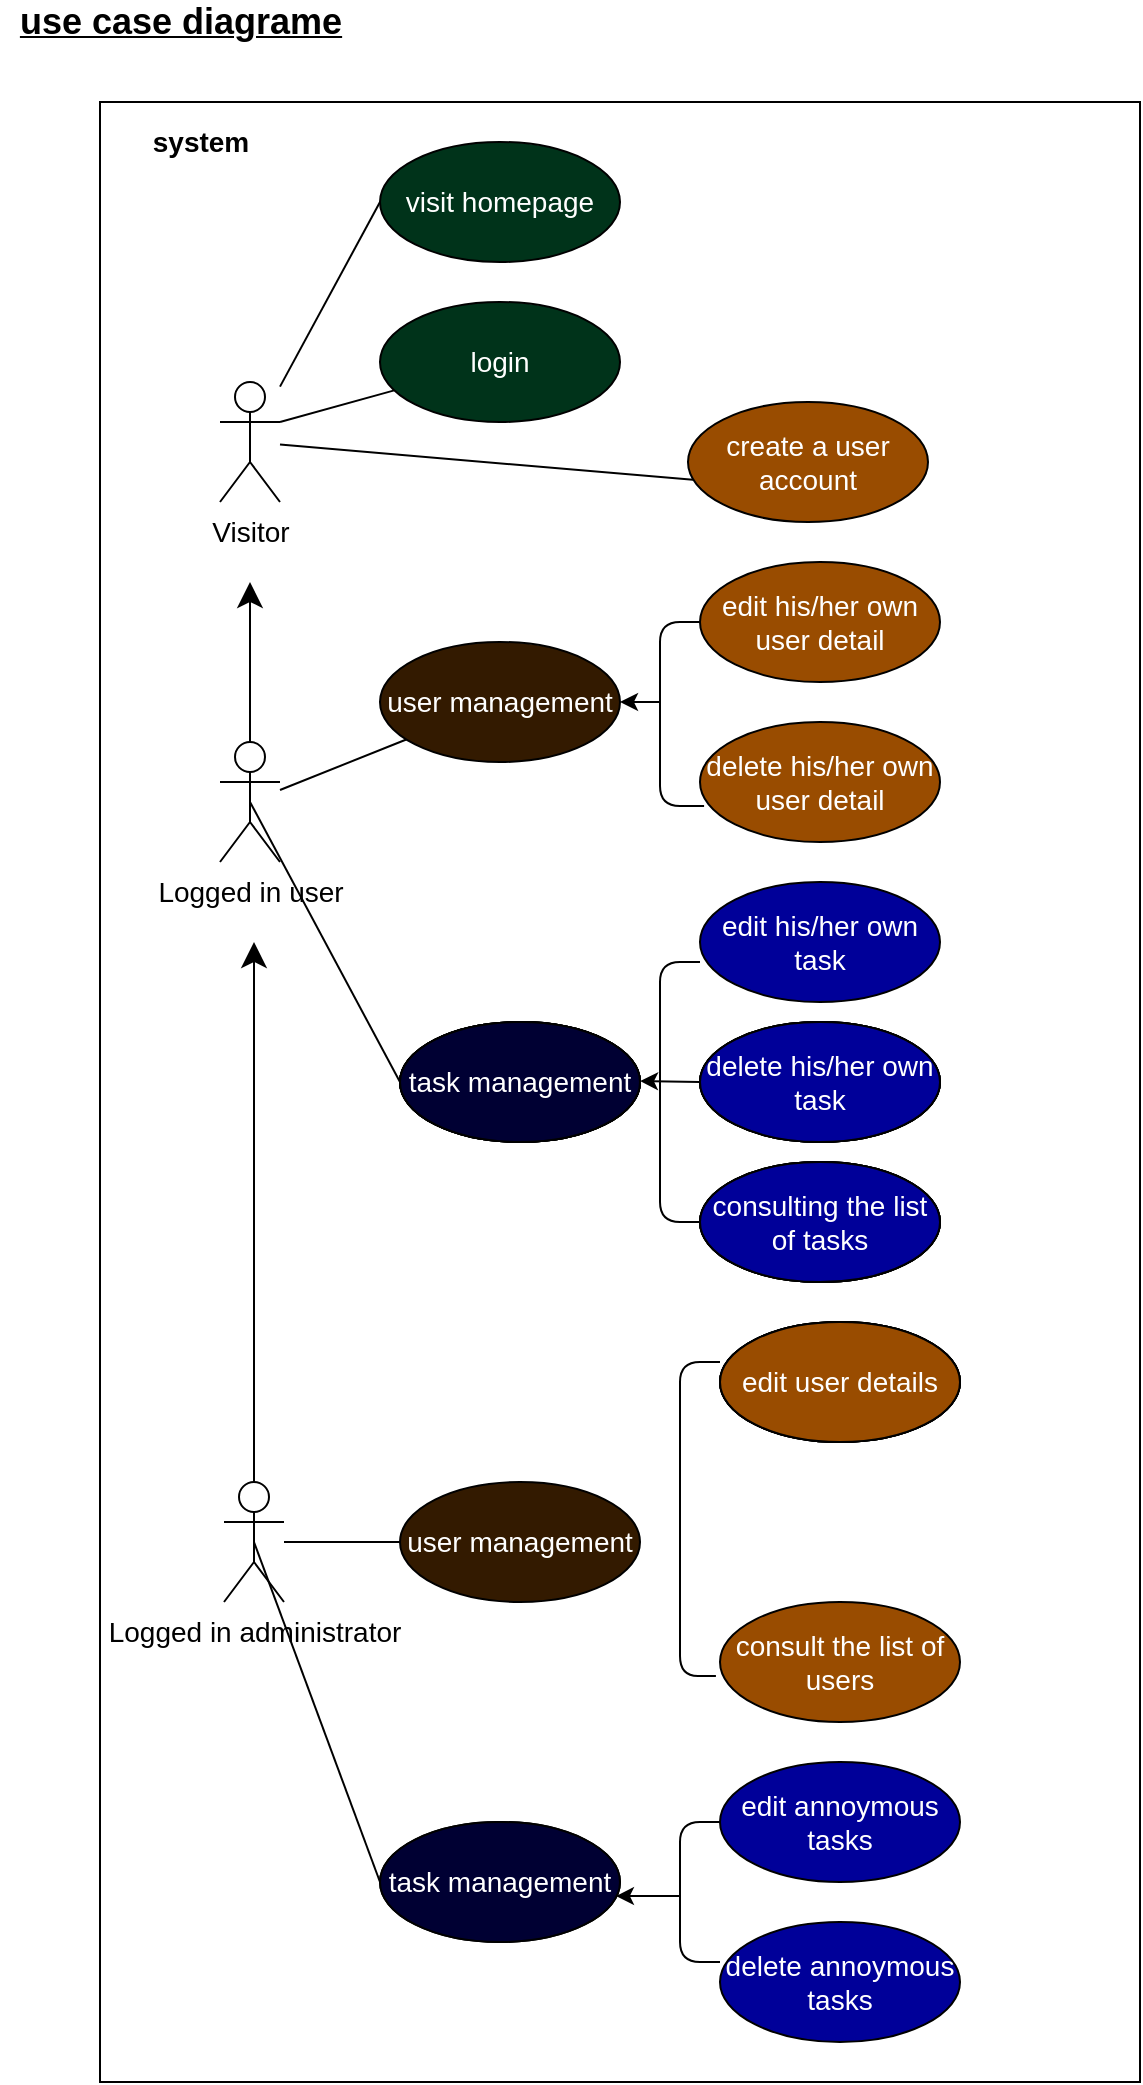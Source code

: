 <mxfile>
    <diagram id="5zlbkk0tZHQoVC_ad75N" name="use case diagram">
        <mxGraphModel dx="550" dy="249" grid="1" gridSize="10" guides="1" tooltips="1" connect="1" arrows="1" fold="1" page="1" pageScale="1" pageWidth="827" pageHeight="1169" math="0" shadow="0">
            <root>
                <mxCell id="0"/>
                <mxCell id="1" parent="0"/>
                <mxCell id="UNQWmsy4RW0sWsGR7fH0-51" value="" style="rounded=0;whiteSpace=wrap;html=1;labelBackgroundColor=none;fontColor=#FFFFFF;" parent="1" vertex="1">
                    <mxGeometry x="60" y="70" width="520" height="990" as="geometry"/>
                </mxCell>
                <mxCell id="2" value="&lt;b&gt;&lt;u&gt;&lt;font style=&quot;font-size: 18px&quot;&gt;use case diagrame&lt;/font&gt;&lt;/u&gt;&lt;/b&gt;" style="text;html=1;align=center;verticalAlign=middle;resizable=0;points=[];autosize=1;strokeColor=none;fillColor=none;" parent="1" vertex="1">
                    <mxGeometry x="10" y="20" width="180" height="20" as="geometry"/>
                </mxCell>
                <mxCell id="3" value="&lt;b&gt;&lt;font style=&quot;font-size: 14px&quot;&gt;system&lt;/font&gt;&lt;/b&gt;" style="text;html=1;align=center;verticalAlign=middle;resizable=0;points=[];autosize=1;strokeColor=none;fillColor=none;" parent="1" vertex="1">
                    <mxGeometry x="80" y="80" width="60" height="20" as="geometry"/>
                </mxCell>
                <mxCell id="17" style="edgeStyle=none;html=1;fontSize=14;endArrow=none;endFill=0;entryX=0;entryY=0.5;entryDx=0;entryDy=0;" parent="1" source="5" target="9" edge="1">
                    <mxGeometry relative="1" as="geometry">
                        <mxPoint x="190" y="190" as="targetPoint"/>
                    </mxGeometry>
                </mxCell>
                <mxCell id="26" style="edgeStyle=none;html=1;entryX=0.033;entryY=0.65;entryDx=0;entryDy=0;entryPerimeter=0;fontSize=14;endArrow=none;endFill=0;" parent="1" source="5" target="25" edge="1">
                    <mxGeometry relative="1" as="geometry"/>
                </mxCell>
                <mxCell id="5" value="Visitor" style="shape=umlActor;verticalLabelPosition=bottom;verticalAlign=top;html=1;outlineConnect=0;fontSize=14;" parent="1" vertex="1">
                    <mxGeometry x="120" y="210" width="30" height="60" as="geometry"/>
                </mxCell>
                <mxCell id="9" value="&lt;font color=&quot;#ffffff&quot;&gt;visit homepage&lt;/font&gt;" style="ellipse;whiteSpace=wrap;html=1;fontSize=14;fillColor=#00331A;" parent="1" vertex="1">
                    <mxGeometry x="200" y="90" width="120" height="60" as="geometry"/>
                </mxCell>
                <mxCell id="18" style="edgeStyle=none;html=1;fontSize=14;endArrow=none;endFill=0;" parent="1" source="10" target="11" edge="1">
                    <mxGeometry relative="1" as="geometry"/>
                </mxCell>
                <mxCell id="19" style="edgeStyle=none;html=1;exitX=0.5;exitY=0.5;exitDx=0;exitDy=0;exitPerimeter=0;entryX=0;entryY=0.5;entryDx=0;entryDy=0;fontSize=14;endArrow=none;endFill=0;" parent="1" source="10" target="14" edge="1">
                    <mxGeometry relative="1" as="geometry"/>
                </mxCell>
                <mxCell id="51" style="edgeStyle=none;html=1;fontSize=14;endArrow=classic;endFill=1;startSize=10;endSize=10;" parent="1" source="10" edge="1">
                    <mxGeometry relative="1" as="geometry">
                        <mxPoint x="135" y="310" as="targetPoint"/>
                    </mxGeometry>
                </mxCell>
                <mxCell id="10" value="Logged in user" style="shape=umlActor;verticalLabelPosition=bottom;verticalAlign=top;html=1;outlineConnect=0;fontSize=14;" parent="1" vertex="1">
                    <mxGeometry x="120" y="390" width="30" height="60" as="geometry"/>
                </mxCell>
                <mxCell id="11" value="&lt;font color=&quot;#ffffff&quot;&gt;user management&lt;/font&gt;" style="ellipse;whiteSpace=wrap;html=1;fontSize=14;fillColor=#331A00;" parent="1" vertex="1">
                    <mxGeometry x="200" y="340" width="120" height="60" as="geometry"/>
                </mxCell>
                <mxCell id="21" style="edgeStyle=none;html=1;exitX=0;exitY=0.5;exitDx=0;exitDy=0;entryX=0.017;entryY=0.7;entryDx=0;entryDy=0;entryPerimeter=0;fontSize=14;endArrow=none;endFill=0;" parent="1" source="12" target="13" edge="1">
                    <mxGeometry relative="1" as="geometry">
                        <Array as="points">
                            <mxPoint x="340" y="330"/>
                            <mxPoint x="340" y="422"/>
                        </Array>
                    </mxGeometry>
                </mxCell>
                <mxCell id="12" value="edit his/her own user detail" style="ellipse;whiteSpace=wrap;html=1;fontSize=14;fillColor=#994C00;fontColor=#FFFFFF;" parent="1" vertex="1">
                    <mxGeometry x="360" y="300" width="120" height="60" as="geometry"/>
                </mxCell>
                <mxCell id="13" value="delete his/her own user detail" style="ellipse;whiteSpace=wrap;html=1;fontSize=14;fillColor=#994C00;fontColor=#FFFFFF;" parent="1" vertex="1">
                    <mxGeometry x="360" y="380" width="120" height="60" as="geometry"/>
                </mxCell>
                <mxCell id="14" value="task management" style="ellipse;whiteSpace=wrap;html=1;fontSize=14;fillColor=#000033;" parent="1" vertex="1">
                    <mxGeometry x="210" y="530" width="120" height="60" as="geometry"/>
                </mxCell>
                <mxCell id="22" style="edgeStyle=none;html=1;exitX=0;exitY=0.5;exitDx=0;exitDy=0;entryX=0;entryY=0.5;entryDx=0;entryDy=0;fontSize=14;endArrow=none;endFill=0;" parent="1" target="27" edge="1">
                    <mxGeometry relative="1" as="geometry">
                        <mxPoint x="360" y="500" as="sourcePoint"/>
                        <mxPoint x="360" y="571" as="targetPoint"/>
                        <Array as="points">
                            <mxPoint x="340" y="500"/>
                            <mxPoint x="340" y="630"/>
                        </Array>
                    </mxGeometry>
                </mxCell>
                <mxCell id="15" value="edit his/her own task" style="ellipse;whiteSpace=wrap;html=1;fontSize=14;fillColor=#000099;fontColor=#FFFFFF;" parent="1" vertex="1">
                    <mxGeometry x="360" y="460" width="120" height="60" as="geometry"/>
                </mxCell>
                <mxCell id="16" value="delete his/her own task" style="ellipse;whiteSpace=wrap;html=1;fontSize=14;fillColor=#000099;" parent="1" vertex="1">
                    <mxGeometry x="360" y="530" width="120" height="60" as="geometry"/>
                </mxCell>
                <mxCell id="23" value="" style="endArrow=classic;html=1;fontSize=14;entryX=1;entryY=0.5;entryDx=0;entryDy=0;" parent="1" target="11" edge="1">
                    <mxGeometry width="50" height="50" relative="1" as="geometry">
                        <mxPoint x="340" y="370" as="sourcePoint"/>
                        <mxPoint x="400" y="280" as="targetPoint"/>
                    </mxGeometry>
                </mxCell>
                <mxCell id="24" value="" style="endArrow=classic;html=1;fontSize=14;entryX=1;entryY=0.5;entryDx=0;entryDy=0;exitX=0;exitY=0.5;exitDx=0;exitDy=0;" parent="1" source="16" edge="1">
                    <mxGeometry width="50" height="50" relative="1" as="geometry">
                        <mxPoint x="350" y="559.5" as="sourcePoint"/>
                        <mxPoint x="330" y="559.5" as="targetPoint"/>
                    </mxGeometry>
                </mxCell>
                <mxCell id="25" value="create a user account" style="ellipse;whiteSpace=wrap;html=1;fontSize=14;fillColor=#994C00;fontColor=#FFFFFF;" parent="1" vertex="1">
                    <mxGeometry x="354" y="220" width="120" height="60" as="geometry"/>
                </mxCell>
                <mxCell id="27" value="consulting the list of tasks" style="ellipse;whiteSpace=wrap;html=1;fontSize=14;fillColor=#000099;" parent="1" vertex="1">
                    <mxGeometry x="360" y="600" width="120" height="60" as="geometry"/>
                </mxCell>
                <mxCell id="28" style="edgeStyle=none;html=1;fontSize=14;endArrow=none;endFill=0;" parent="1" source="30" target="31" edge="1">
                    <mxGeometry relative="1" as="geometry"/>
                </mxCell>
                <mxCell id="29" style="edgeStyle=none;html=1;exitX=0.5;exitY=0.5;exitDx=0;exitDy=0;exitPerimeter=0;entryX=0;entryY=0.5;entryDx=0;entryDy=0;fontSize=14;endArrow=none;endFill=0;" parent="1" source="30" target="34" edge="1">
                    <mxGeometry relative="1" as="geometry"/>
                </mxCell>
                <mxCell id="50" style="edgeStyle=none;html=1;fontSize=14;endArrow=classic;endFill=1;endSize=10;startSize=10;" parent="1" source="30" edge="1">
                    <mxGeometry relative="1" as="geometry">
                        <mxPoint x="137" y="490" as="targetPoint"/>
                    </mxGeometry>
                </mxCell>
                <mxCell id="30" value="Logged in administrator" style="shape=umlActor;verticalLabelPosition=bottom;verticalAlign=top;html=1;outlineConnect=0;fontSize=14;" parent="1" vertex="1">
                    <mxGeometry x="122" y="760" width="30" height="60" as="geometry"/>
                </mxCell>
                <mxCell id="31" value="user management" style="ellipse;whiteSpace=wrap;html=1;fontSize=14;fillColor=#331A00;fontColor=#FFFFFF;" parent="1" vertex="1">
                    <mxGeometry x="210" y="760" width="120" height="60" as="geometry"/>
                </mxCell>
                <mxCell id="32" style="edgeStyle=none;html=1;exitX=0;exitY=0.5;exitDx=0;exitDy=0;entryX=-0.017;entryY=0.617;entryDx=0;entryDy=0;entryPerimeter=0;fontSize=14;endArrow=none;endFill=0;" parent="1" target="43" edge="1">
                    <mxGeometry relative="1" as="geometry">
                        <mxPoint x="370" y="700" as="sourcePoint"/>
                        <Array as="points">
                            <mxPoint x="350" y="700"/>
                            <mxPoint x="350" y="857"/>
                        </Array>
                    </mxGeometry>
                </mxCell>
                <mxCell id="34" value="task management" style="ellipse;whiteSpace=wrap;html=1;fontSize=14;fillColor=#000033;" parent="1" vertex="1">
                    <mxGeometry x="200" y="930" width="120" height="60" as="geometry"/>
                </mxCell>
                <mxCell id="35" style="edgeStyle=none;html=1;exitX=0;exitY=0.5;exitDx=0;exitDy=0;entryX=0;entryY=0.5;entryDx=0;entryDy=0;fontSize=14;endArrow=none;endFill=0;" parent="1" source="37" edge="1">
                    <mxGeometry relative="1" as="geometry">
                        <mxPoint x="370" y="870" as="sourcePoint"/>
                        <mxPoint x="370" y="1000" as="targetPoint"/>
                        <Array as="points">
                            <mxPoint x="350" y="930"/>
                            <mxPoint x="350" y="1000"/>
                        </Array>
                    </mxGeometry>
                </mxCell>
                <mxCell id="36" value="delete annoymous tasks" style="ellipse;whiteSpace=wrap;html=1;fontSize=14;fillColor=#000099;fontColor=#FFFFFF;" parent="1" vertex="1">
                    <mxGeometry x="370" y="980" width="120" height="60" as="geometry"/>
                </mxCell>
                <mxCell id="37" value="edit annoymous tasks" style="ellipse;whiteSpace=wrap;html=1;fontSize=14;fillColor=#000099;fontColor=#FFFFFF;" parent="1" vertex="1">
                    <mxGeometry x="370" y="900" width="120" height="60" as="geometry"/>
                </mxCell>
                <mxCell id="39" value="" style="endArrow=classic;html=1;fontSize=14;entryX=0.983;entryY=0.617;entryDx=0;entryDy=0;entryPerimeter=0;" parent="1" target="34" edge="1">
                    <mxGeometry width="50" height="50" relative="1" as="geometry">
                        <mxPoint x="350" y="967" as="sourcePoint"/>
                        <mxPoint x="340" y="929.5" as="targetPoint"/>
                    </mxGeometry>
                </mxCell>
                <mxCell id="42" value="edit user details" style="ellipse;whiteSpace=wrap;html=1;fontSize=14;fillColor=#994C00;" parent="1" vertex="1">
                    <mxGeometry x="370" y="680" width="120" height="60" as="geometry"/>
                </mxCell>
                <mxCell id="43" value="consult the list of users" style="ellipse;whiteSpace=wrap;html=1;fontSize=14;fillColor=#994C00;fontColor=#FFFFFF;" parent="1" vertex="1">
                    <mxGeometry x="370" y="820" width="120" height="60" as="geometry"/>
                </mxCell>
                <mxCell id="45" style="edgeStyle=none;html=1;entryX=1;entryY=0.333;entryDx=0;entryDy=0;entryPerimeter=0;fontSize=14;endArrow=none;endFill=0;" parent="1" source="44" target="5" edge="1">
                    <mxGeometry relative="1" as="geometry"/>
                </mxCell>
                <mxCell id="44" value="&lt;font color=&quot;#ffffff&quot;&gt;login&lt;/font&gt;" style="ellipse;whiteSpace=wrap;html=1;fontSize=14;fillColor=#00331A;" parent="1" vertex="1">
                    <mxGeometry x="200" y="170" width="120" height="60" as="geometry"/>
                </mxCell>
                <mxCell id="CuIapbSvH-0KE7clEXPb-51" value="task management" style="ellipse;whiteSpace=wrap;html=1;fontSize=14;fillColor=#000033;" parent="1" vertex="1">
                    <mxGeometry x="210" y="530" width="120" height="60" as="geometry"/>
                </mxCell>
                <mxCell id="CuIapbSvH-0KE7clEXPb-52" value="task management" style="ellipse;whiteSpace=wrap;html=1;fontSize=14;fillColor=#000033;" parent="1" vertex="1">
                    <mxGeometry x="210" y="530" width="120" height="60" as="geometry"/>
                </mxCell>
                <mxCell id="CuIapbSvH-0KE7clEXPb-53" value="delete his/her own task" style="ellipse;whiteSpace=wrap;html=1;fontSize=14;fillColor=#000099;" parent="1" vertex="1">
                    <mxGeometry x="360" y="530" width="120" height="60" as="geometry"/>
                </mxCell>
                <mxCell id="CuIapbSvH-0KE7clEXPb-54" value="consulting the list of tasks" style="ellipse;whiteSpace=wrap;html=1;fontSize=14;fillColor=#000099;" parent="1" vertex="1">
                    <mxGeometry x="360" y="600" width="120" height="60" as="geometry"/>
                </mxCell>
                <mxCell id="CuIapbSvH-0KE7clEXPb-55" value="edit user details" style="ellipse;whiteSpace=wrap;html=1;fontSize=14;fillColor=#994C00;" parent="1" vertex="1">
                    <mxGeometry x="370" y="680" width="120" height="60" as="geometry"/>
                </mxCell>
                <mxCell id="CuIapbSvH-0KE7clEXPb-57" value="task management" style="ellipse;whiteSpace=wrap;html=1;fontSize=14;fillColor=#000033;" parent="1" vertex="1">
                    <mxGeometry x="210" y="530" width="120" height="60" as="geometry"/>
                </mxCell>
                <mxCell id="CuIapbSvH-0KE7clEXPb-58" value="delete his/her own task" style="ellipse;whiteSpace=wrap;html=1;fontSize=14;fillColor=#000099;" parent="1" vertex="1">
                    <mxGeometry x="360" y="530" width="120" height="60" as="geometry"/>
                </mxCell>
                <mxCell id="CuIapbSvH-0KE7clEXPb-59" value="consulting the list of tasks" style="ellipse;whiteSpace=wrap;html=1;fontSize=14;fillColor=#000099;" parent="1" vertex="1">
                    <mxGeometry x="360" y="600" width="120" height="60" as="geometry"/>
                </mxCell>
                <mxCell id="CuIapbSvH-0KE7clEXPb-60" value="edit user details" style="ellipse;whiteSpace=wrap;html=1;fontSize=14;fillColor=#994C00;" parent="1" vertex="1">
                    <mxGeometry x="370" y="680" width="120" height="60" as="geometry"/>
                </mxCell>
                <mxCell id="CuIapbSvH-0KE7clEXPb-62" value="task management" style="ellipse;whiteSpace=wrap;html=1;fontSize=14;fillColor=#000033;fontColor=#FFFFFF;" parent="1" vertex="1">
                    <mxGeometry x="210" y="530" width="120" height="60" as="geometry"/>
                </mxCell>
                <mxCell id="CuIapbSvH-0KE7clEXPb-63" value="delete his/her own task" style="ellipse;whiteSpace=wrap;html=1;fontSize=14;fillColor=#000099;fontColor=#FFFFFF;" parent="1" vertex="1">
                    <mxGeometry x="360" y="530" width="120" height="60" as="geometry"/>
                </mxCell>
                <mxCell id="CuIapbSvH-0KE7clEXPb-64" value="consulting the list of tasks" style="ellipse;whiteSpace=wrap;html=1;fontSize=14;fillColor=#000099;fontColor=#FFFFFF;" parent="1" vertex="1">
                    <mxGeometry x="360" y="600" width="120" height="60" as="geometry"/>
                </mxCell>
                <mxCell id="CuIapbSvH-0KE7clEXPb-65" value="edit user details" style="ellipse;whiteSpace=wrap;html=1;fontSize=14;fillColor=#994C00;fontColor=#FFFFFF;" parent="1" vertex="1">
                    <mxGeometry x="370" y="680" width="120" height="60" as="geometry"/>
                </mxCell>
                <mxCell id="CuIapbSvH-0KE7clEXPb-67" value="task management" style="ellipse;whiteSpace=wrap;html=1;fontSize=14;fillColor=#000033;fontColor=#FFFFFF;" parent="1" vertex="1">
                    <mxGeometry x="200" y="930" width="120" height="60" as="geometry"/>
                </mxCell>
            </root>
        </mxGraphModel>
    </diagram>
    <diagram id="Td6R3VYdh66VWk2m1C62" name="sequence diagram:login">
        <mxGraphModel dx="820" dy="477" grid="1" gridSize="10" guides="1" tooltips="1" connect="1" arrows="1" fold="1" page="1" pageScale="1" pageWidth="827" pageHeight="1169" math="0" shadow="0">
            <root>
                <mxCell id="4ftECrA7jMqJt7SyuWLJ-0"/>
                <mxCell id="4ftECrA7jMqJt7SyuWLJ-1" parent="4ftECrA7jMqJt7SyuWLJ-0"/>
                <mxCell id="4ftECrA7jMqJt7SyuWLJ-2" value="User" style="shape=umlActor;verticalLabelPosition=bottom;verticalAlign=top;html=1;labelBackgroundColor=#ffffff;gradientColor=#ffffff;fillColor=none;strokeColor=default;" parent="4ftECrA7jMqJt7SyuWLJ-1" vertex="1">
                    <mxGeometry x="110" y="100" width="30" height="60" as="geometry"/>
                </mxCell>
                <mxCell id="4ftECrA7jMqJt7SyuWLJ-3" value="System" style="shape=umlLifeline;perimeter=lifelinePerimeter;whiteSpace=wrap;html=1;container=1;collapsible=0;recursiveResize=0;outlineConnect=0;labelBackgroundColor=#ffffff;fillColor=none;" parent="4ftECrA7jMqJt7SyuWLJ-1" vertex="1">
                    <mxGeometry x="340" y="120" width="100" height="490" as="geometry"/>
                </mxCell>
                <mxCell id="4ftECrA7jMqJt7SyuWLJ-4" value="Database" style="shape=umlLifeline;perimeter=lifelinePerimeter;whiteSpace=wrap;html=1;container=1;collapsible=0;recursiveResize=0;outlineConnect=0;labelBackgroundColor=#ffffff;" parent="4ftECrA7jMqJt7SyuWLJ-1" vertex="1">
                    <mxGeometry x="600" y="120" width="100" height="500" as="geometry"/>
                </mxCell>
                <mxCell id="4ftECrA7jMqJt7SyuWLJ-5" value="" style="endArrow=none;dashed=1;html=1;strokeWidth=1;" parent="4ftECrA7jMqJt7SyuWLJ-1" edge="1">
                    <mxGeometry width="50" height="50" relative="1" as="geometry">
                        <mxPoint x="120" y="720" as="sourcePoint"/>
                        <mxPoint x="125" y="190" as="targetPoint"/>
                    </mxGeometry>
                </mxCell>
                <mxCell id="4ftECrA7jMqJt7SyuWLJ-6" value="" style="html=1;verticalAlign=bottom;labelBackgroundColor=none;endArrow=block;endFill=1;strokeWidth=1;" parent="4ftECrA7jMqJt7SyuWLJ-1" edge="1">
                    <mxGeometry width="160" relative="1" as="geometry">
                        <mxPoint x="130" y="210" as="sourcePoint"/>
                        <mxPoint x="389.5" y="210" as="targetPoint"/>
                    </mxGeometry>
                </mxCell>
                <mxCell id="4ftECrA7jMqJt7SyuWLJ-7" value="Click on login button" style="text;html=1;align=center;verticalAlign=middle;resizable=0;points=[];autosize=1;strokeColor=none;" parent="4ftECrA7jMqJt7SyuWLJ-1" vertex="1">
                    <mxGeometry x="140" y="190" width="120" height="20" as="geometry"/>
                </mxCell>
                <mxCell id="4ftECrA7jMqJt7SyuWLJ-8" value="" style="html=1;verticalAlign=bottom;labelBackgroundColor=none;endArrow=block;endFill=1;dashed=1;strokeWidth=1;" parent="4ftECrA7jMqJt7SyuWLJ-1" source="4ftECrA7jMqJt7SyuWLJ-3" edge="1">
                    <mxGeometry width="160" relative="1" as="geometry">
                        <mxPoint x="180" y="200" as="sourcePoint"/>
                        <mxPoint x="120" y="250" as="targetPoint"/>
                        <Array as="points">
                            <mxPoint x="360" y="250"/>
                        </Array>
                    </mxGeometry>
                </mxCell>
                <mxCell id="4ftECrA7jMqJt7SyuWLJ-9" value="display login page" style="text;html=1;align=center;verticalAlign=middle;resizable=0;points=[];autosize=1;strokeColor=none;" parent="4ftECrA7jMqJt7SyuWLJ-1" vertex="1">
                    <mxGeometry x="145" y="230" width="110" height="20" as="geometry"/>
                </mxCell>
                <mxCell id="4ftECrA7jMqJt7SyuWLJ-10" value="" style="html=1;verticalAlign=bottom;labelBackgroundColor=none;endArrow=block;endFill=1;strokeWidth=1;" parent="4ftECrA7jMqJt7SyuWLJ-1" edge="1">
                    <mxGeometry width="160" relative="1" as="geometry">
                        <mxPoint x="130" y="290" as="sourcePoint"/>
                        <mxPoint x="389.5" y="290" as="targetPoint"/>
                    </mxGeometry>
                </mxCell>
                <mxCell id="4ftECrA7jMqJt7SyuWLJ-11" value="&lt;span style=&quot;color: rgb(0 , 0 , 0) ; font-family: &amp;#34;helvetica&amp;#34; ; font-size: 12px ; font-style: normal ; font-weight: 400 ; letter-spacing: normal ; text-align: center ; text-indent: 0px ; text-transform: none ; word-spacing: 0px ; background-color: rgb(248 , 249 , 250) ; display: inline ; float: none&quot;&gt;submit login details&lt;/span&gt;" style="text;whiteSpace=wrap;html=1;" parent="4ftECrA7jMqJt7SyuWLJ-1" vertex="1">
                    <mxGeometry x="145" y="268" width="130" height="30" as="geometry"/>
                </mxCell>
                <mxCell id="4ftECrA7jMqJt7SyuWLJ-12" value="alt" style="shape=umlFrame;tabWidth=110;tabHeight=30;tabPosition=left;html=1;boundedLbl=1;labelInHeader=1;width=50;height=30;labelBackgroundColor=#ffffff;" parent="4ftECrA7jMqJt7SyuWLJ-1" vertex="1">
                    <mxGeometry x="90" y="330" width="610" height="310" as="geometry"/>
                </mxCell>
                <mxCell id="4ftECrA7jMqJt7SyuWLJ-13" value="[If username/password is empty/is not correct]" style="text" parent="4ftECrA7jMqJt7SyuWLJ-12" vertex="1">
                    <mxGeometry width="100" height="20" relative="1" as="geometry">
                        <mxPoint x="20" y="40" as="offset"/>
                    </mxGeometry>
                </mxCell>
                <mxCell id="4ftECrA7jMqJt7SyuWLJ-14" value="[If username and password are correct]" style="line;strokeWidth=1;dashed=1;labelPosition=center;verticalLabelPosition=bottom;align=left;verticalAlign=top;spacingLeft=20;spacingTop=15;" parent="4ftECrA7jMqJt7SyuWLJ-12" vertex="1">
                    <mxGeometry y="155" width="610.0" height="12.4" as="geometry"/>
                </mxCell>
                <mxCell id="4ftECrA7jMqJt7SyuWLJ-15" value="reject login request" style="text;html=1;align=center;verticalAlign=middle;resizable=0;points=[];autosize=1;strokeColor=none;" parent="4ftECrA7jMqJt7SyuWLJ-12" vertex="1">
                    <mxGeometry x="290" y="62" width="120" height="20" as="geometry"/>
                </mxCell>
                <mxCell id="4ftECrA7jMqJt7SyuWLJ-16" value="" style="html=1;verticalAlign=bottom;labelBackgroundColor=none;endArrow=block;endFill=1;dashed=1;strokeWidth=1;" parent="4ftECrA7jMqJt7SyuWLJ-12" edge="1">
                    <mxGeometry width="160" relative="1" as="geometry">
                        <mxPoint x="550" y="86.8" as="sourcePoint"/>
                        <mxPoint x="290" y="86.8" as="targetPoint"/>
                        <Array as="points">
                            <mxPoint x="530" y="86.8"/>
                        </Array>
                    </mxGeometry>
                </mxCell>
                <mxCell id="4ftECrA7jMqJt7SyuWLJ-17" value="send an error message" style="text;html=1;align=center;verticalAlign=middle;resizable=0;points=[];autosize=1;strokeColor=none;" parent="4ftECrA7jMqJt7SyuWLJ-12" vertex="1">
                    <mxGeometry x="20" y="99.2" width="140" height="20" as="geometry"/>
                </mxCell>
                <mxCell id="4ftECrA7jMqJt7SyuWLJ-18" value="accept login request" style="text;html=1;align=center;verticalAlign=middle;resizable=0;points=[];autosize=1;strokeColor=none;" parent="4ftECrA7jMqJt7SyuWLJ-12" vertex="1">
                    <mxGeometry x="314" y="175.946" width="120" height="20" as="geometry"/>
                </mxCell>
                <mxCell id="TznVAl-A0ublf0nekIe9-0" value="&lt;span style=&quot;color: rgb(0, 0, 0); font-family: helvetica; font-size: 12px; font-style: normal; font-weight: 400; letter-spacing: normal; text-align: center; text-indent: 0px; text-transform: none; word-spacing: 0px; background-color: rgb(248, 249, 250); display: inline; float: none;&quot;&gt;redirect to logged in user homepage&lt;/span&gt;" style="text;whiteSpace=wrap;html=1;fontColor=#FFFFFF;" parent="4ftECrA7jMqJt7SyuWLJ-12" vertex="1">
                    <mxGeometry x="40" y="217.838" width="220" height="25.135" as="geometry"/>
                </mxCell>
                <mxCell id="4ftECrA7jMqJt7SyuWLJ-20" value="" style="html=1;verticalAlign=bottom;labelBackgroundColor=none;endArrow=block;endFill=1;dashed=1;strokeWidth=1;" parent="4ftECrA7jMqJt7SyuWLJ-1" edge="1">
                    <mxGeometry width="160" relative="1" as="geometry">
                        <mxPoint x="389.5" y="450" as="sourcePoint"/>
                        <mxPoint x="120" y="450" as="targetPoint"/>
                        <Array as="points">
                            <mxPoint x="360" y="450"/>
                        </Array>
                    </mxGeometry>
                </mxCell>
                <mxCell id="4ftECrA7jMqJt7SyuWLJ-21" value="" style="html=1;verticalAlign=bottom;labelBackgroundColor=none;endArrow=block;endFill=1;strokeWidth=1;" parent="4ftECrA7jMqJt7SyuWLJ-1" edge="1">
                    <mxGeometry width="160" relative="1" as="geometry">
                        <mxPoint x="390" y="330" as="sourcePoint"/>
                        <mxPoint x="649.5" y="330" as="targetPoint"/>
                    </mxGeometry>
                </mxCell>
                <mxCell id="4ftECrA7jMqJt7SyuWLJ-22" value="search data" style="text;html=1;align=center;verticalAlign=middle;resizable=0;points=[];autosize=1;strokeColor=none;" parent="4ftECrA7jMqJt7SyuWLJ-1" vertex="1">
                    <mxGeometry x="400" y="310" width="80" height="20" as="geometry"/>
                </mxCell>
                <mxCell id="4ftECrA7jMqJt7SyuWLJ-23" value="" style="html=1;verticalAlign=bottom;labelBackgroundColor=none;endArrow=block;endFill=1;dashed=1;strokeWidth=1;" parent="4ftECrA7jMqJt7SyuWLJ-1" edge="1">
                    <mxGeometry width="160" relative="1" as="geometry">
                        <mxPoint x="654" y="570" as="sourcePoint"/>
                        <mxPoint x="394" y="570" as="targetPoint"/>
                        <Array as="points">
                            <mxPoint x="634" y="570"/>
                        </Array>
                    </mxGeometry>
                </mxCell>
                <mxCell id="4ftECrA7jMqJt7SyuWLJ-24" value="" style="html=1;verticalAlign=bottom;labelBackgroundColor=none;endArrow=block;endFill=1;dashed=1;strokeWidth=1;" parent="4ftECrA7jMqJt7SyuWLJ-1" edge="1">
                    <mxGeometry width="160" relative="1" as="geometry">
                        <mxPoint x="389" y="620" as="sourcePoint"/>
                        <mxPoint x="119.5" y="620" as="targetPoint"/>
                        <Array as="points">
                            <mxPoint x="359.5" y="620"/>
                        </Array>
                    </mxGeometry>
                </mxCell>
                <mxCell id="4ftECrA7jMqJt7SyuWLJ-25" value="" style="rounded=0;whiteSpace=wrap;html=1;labelBackgroundColor=#ffffff;" parent="4ftECrA7jMqJt7SyuWLJ-1" vertex="1">
                    <mxGeometry x="389" y="200" width="5" height="490" as="geometry"/>
                </mxCell>
                <mxCell id="4ftECrA7jMqJt7SyuWLJ-26" value="" style="rounded=0;whiteSpace=wrap;html=1;labelBackgroundColor=#ffffff;" parent="4ftECrA7jMqJt7SyuWLJ-1" vertex="1">
                    <mxGeometry x="650" y="320" width="5" height="260" as="geometry"/>
                </mxCell>
                <mxCell id="4ftECrA7jMqJt7SyuWLJ-27" value="&lt;font style=&quot;font-size: 18px&quot;&gt;&lt;u&gt;&lt;b&gt;sequence diagram: login&lt;/b&gt;&lt;/u&gt;&lt;/font&gt;" style="text;html=1;align=center;verticalAlign=middle;resizable=0;points=[];autosize=1;strokeColor=none;" parent="4ftECrA7jMqJt7SyuWLJ-1" vertex="1">
                    <mxGeometry x="15" y="40" width="230" height="20" as="geometry"/>
                </mxCell>
            </root>
        </mxGraphModel>
    </diagram>
    <diagram id="DNJpdtcJdvQoJ272xoa8" name="sequence diagram:create user">
        <mxGraphModel dx="1060" dy="352" grid="1" gridSize="10" guides="1" tooltips="1" connect="1" arrows="1" fold="1" page="1" pageScale="1" pageWidth="827" pageHeight="1169" math="0" shadow="0">
            <root>
                <mxCell id="yvCJZWoLNoYqmw_zwBtc-0"/>
                <mxCell id="yvCJZWoLNoYqmw_zwBtc-1" parent="yvCJZWoLNoYqmw_zwBtc-0"/>
                <mxCell id="yvCJZWoLNoYqmw_zwBtc-24" value="Logged in user" style="shape=umlActor;verticalLabelPosition=bottom;verticalAlign=top;html=1;outlineConnect=0;" parent="yvCJZWoLNoYqmw_zwBtc-1" vertex="1">
                    <mxGeometry x="70" y="80" width="30" height="60" as="geometry"/>
                </mxCell>
                <mxCell id="yvCJZWoLNoYqmw_zwBtc-25" value="system" style="shape=umlLifeline;perimeter=lifelinePerimeter;whiteSpace=wrap;html=1;container=1;collapsible=0;recursiveResize=0;outlineConnect=0;" parent="yvCJZWoLNoYqmw_zwBtc-1" vertex="1">
                    <mxGeometry x="290" y="120" width="100" height="520" as="geometry"/>
                </mxCell>
                <mxCell id="yvCJZWoLNoYqmw_zwBtc-26" value="database" style="shape=umlLifeline;perimeter=lifelinePerimeter;whiteSpace=wrap;html=1;container=1;collapsible=0;recursiveResize=0;outlineConnect=0;" parent="yvCJZWoLNoYqmw_zwBtc-1" vertex="1">
                    <mxGeometry x="550" y="120" width="100" height="520" as="geometry"/>
                </mxCell>
                <mxCell id="yvCJZWoLNoYqmw_zwBtc-27" value="" style="endArrow=none;dashed=1;html=1;strokeWidth=1;" parent="yvCJZWoLNoYqmw_zwBtc-1" edge="1">
                    <mxGeometry width="50" height="50" relative="1" as="geometry">
                        <mxPoint x="80" y="675" as="sourcePoint"/>
                        <mxPoint x="80" y="160" as="targetPoint"/>
                    </mxGeometry>
                </mxCell>
                <mxCell id="yvCJZWoLNoYqmw_zwBtc-28" value="" style="html=1;verticalAlign=bottom;labelBackgroundColor=none;endArrow=block;endFill=1;strokeWidth=1;" parent="yvCJZWoLNoYqmw_zwBtc-1" target="yvCJZWoLNoYqmw_zwBtc-25" edge="1">
                    <mxGeometry width="160" relative="1" as="geometry">
                        <mxPoint x="80" y="200" as="sourcePoint"/>
                        <mxPoint x="400" y="260" as="targetPoint"/>
                    </mxGeometry>
                </mxCell>
                <mxCell id="yvCJZWoLNoYqmw_zwBtc-29" value="click on 'create user' button&amp;nbsp;" style="text;html=1;align=center;verticalAlign=middle;resizable=0;points=[];autosize=1;strokeColor=none;" parent="yvCJZWoLNoYqmw_zwBtc-1" vertex="1">
                    <mxGeometry x="110" y="180" width="160" height="20" as="geometry"/>
                </mxCell>
                <mxCell id="yvCJZWoLNoYqmw_zwBtc-30" value="" style="html=1;verticalAlign=bottom;labelBackgroundColor=none;endArrow=block;endFill=1;dashed=1;strokeWidth=1;" parent="yvCJZWoLNoYqmw_zwBtc-1" source="yvCJZWoLNoYqmw_zwBtc-25" edge="1">
                    <mxGeometry width="160" relative="1" as="geometry">
                        <mxPoint x="120" y="260" as="sourcePoint"/>
                        <mxPoint x="80" y="230" as="targetPoint"/>
                    </mxGeometry>
                </mxCell>
                <mxCell id="yvCJZWoLNoYqmw_zwBtc-31" value="display &quot;create user&quot;&amp;nbsp; page" style="text;html=1;align=center;verticalAlign=middle;resizable=0;points=[];autosize=1;strokeColor=none;" parent="yvCJZWoLNoYqmw_zwBtc-1" vertex="1">
                    <mxGeometry x="110" y="210" width="160" height="20" as="geometry"/>
                </mxCell>
                <mxCell id="yvCJZWoLNoYqmw_zwBtc-32" value="" style="html=1;verticalAlign=bottom;labelBackgroundColor=none;endArrow=block;endFill=1;strokeWidth=1;" parent="yvCJZWoLNoYqmw_zwBtc-1" target="yvCJZWoLNoYqmw_zwBtc-25" edge="1">
                    <mxGeometry width="160" relative="1" as="geometry">
                        <mxPoint x="80" y="260" as="sourcePoint"/>
                        <mxPoint x="339.5" y="260" as="targetPoint"/>
                    </mxGeometry>
                </mxCell>
                <mxCell id="yvCJZWoLNoYqmw_zwBtc-33" value="submit filled out form" style="text;html=1;align=center;verticalAlign=middle;resizable=0;points=[];autosize=1;strokeColor=none;" parent="yvCJZWoLNoYqmw_zwBtc-1" vertex="1">
                    <mxGeometry x="120" y="234" width="130" height="20" as="geometry"/>
                </mxCell>
                <mxCell id="yvCJZWoLNoYqmw_zwBtc-34" value="verify information" style="text;html=1;align=center;verticalAlign=middle;resizable=0;points=[];autosize=1;strokeColor=none;" parent="yvCJZWoLNoYqmw_zwBtc-1" vertex="1">
                    <mxGeometry x="370" y="280" width="110" height="20" as="geometry"/>
                </mxCell>
                <mxCell id="yvCJZWoLNoYqmw_zwBtc-35" value="" style="html=1;verticalAlign=bottom;labelBackgroundColor=none;endArrow=block;endFill=1;dashed=1;strokeWidth=1;" parent="yvCJZWoLNoYqmw_zwBtc-1" edge="1">
                    <mxGeometry width="160" relative="1" as="geometry">
                        <mxPoint x="340" y="400" as="sourcePoint"/>
                        <mxPoint x="80.5" y="400" as="targetPoint"/>
                    </mxGeometry>
                </mxCell>
                <mxCell id="yvCJZWoLNoYqmw_zwBtc-36" value="" style="html=1;verticalAlign=bottom;labelBackgroundColor=none;endArrow=block;endFill=1;strokeWidth=1;" parent="yvCJZWoLNoYqmw_zwBtc-1" edge="1">
                    <mxGeometry width="160" relative="1" as="geometry">
                        <mxPoint x="340" y="490" as="sourcePoint"/>
                        <mxPoint x="599.5" y="490" as="targetPoint"/>
                    </mxGeometry>
                </mxCell>
                <mxCell id="yvCJZWoLNoYqmw_zwBtc-37" value="" style="html=1;verticalAlign=bottom;labelBackgroundColor=none;endArrow=block;endFill=1;strokeWidth=1;" parent="yvCJZWoLNoYqmw_zwBtc-1" source="yvCJZWoLNoYqmw_zwBtc-25" target="yvCJZWoLNoYqmw_zwBtc-25" edge="1">
                    <mxGeometry width="160" relative="1" as="geometry">
                        <mxPoint x="339.5" y="370" as="sourcePoint"/>
                        <mxPoint x="339.5" y="390" as="targetPoint"/>
                        <Array as="points">
                            <mxPoint x="370" y="280"/>
                            <mxPoint x="370" y="310"/>
                        </Array>
                    </mxGeometry>
                </mxCell>
                <mxCell id="yvCJZWoLNoYqmw_zwBtc-38" value="" style="html=1;verticalAlign=bottom;labelBackgroundColor=none;endArrow=block;endFill=1;dashed=1;strokeWidth=1;" parent="yvCJZWoLNoYqmw_zwBtc-1" edge="1">
                    <mxGeometry width="160" relative="1" as="geometry">
                        <mxPoint x="599.5" y="520" as="sourcePoint"/>
                        <mxPoint x="340" y="520" as="targetPoint"/>
                    </mxGeometry>
                </mxCell>
                <mxCell id="yvCJZWoLNoYqmw_zwBtc-39" value="" style="html=1;verticalAlign=bottom;labelBackgroundColor=none;endArrow=block;endFill=1;dashed=1;strokeWidth=1;" parent="yvCJZWoLNoYqmw_zwBtc-1" edge="1">
                    <mxGeometry width="160" relative="1" as="geometry">
                        <mxPoint x="339.5" y="540" as="sourcePoint"/>
                        <mxPoint x="80" y="540" as="targetPoint"/>
                    </mxGeometry>
                </mxCell>
                <mxCell id="yvCJZWoLNoYqmw_zwBtc-40" value="&lt;font style=&quot;font-size: 18px;&quot;&gt;&lt;u&gt;Sequence diagram: create user&lt;/u&gt;&lt;/font&gt;" style="text;whiteSpace=wrap;html=1;fontStyle=1" parent="yvCJZWoLNoYqmw_zwBtc-1" vertex="1">
                    <mxGeometry x="90" y="10" width="300" height="30" as="geometry"/>
                </mxCell>
                <mxCell id="yvCJZWoLNoYqmw_zwBtc-41" value="" style="rounded=0;whiteSpace=wrap;html=1;labelBackgroundColor=#ffffff;" parent="yvCJZWoLNoYqmw_zwBtc-1" vertex="1">
                    <mxGeometry x="340" y="190" width="5" height="390" as="geometry"/>
                </mxCell>
                <mxCell id="yvCJZWoLNoYqmw_zwBtc-42" value="alt" style="shape=umlFrame;tabWidth=110;tabHeight=30;tabPosition=left;html=1;boundedLbl=1;labelInHeader=1;width=60;height=30;" parent="yvCJZWoLNoYqmw_zwBtc-1" vertex="1">
                    <mxGeometry x="70" y="320" width="710" height="240" as="geometry"/>
                </mxCell>
                <mxCell id="yvCJZWoLNoYqmw_zwBtc-43" value="[If the info does not meet the requirements: correct format, no duplicated email address]" style="text;labelBackgroundColor=#ffffff;" parent="yvCJZWoLNoYqmw_zwBtc-42" vertex="1">
                    <mxGeometry width="100" height="20" relative="1" as="geometry">
                        <mxPoint x="70" y="10" as="offset"/>
                    </mxGeometry>
                </mxCell>
                <mxCell id="yvCJZWoLNoYqmw_zwBtc-44" value="[If the information meets the requirements]" style="line;strokeWidth=1;dashed=1;labelPosition=center;verticalLabelPosition=bottom;align=left;verticalAlign=top;spacingLeft=20;spacingTop=15;" parent="yvCJZWoLNoYqmw_zwBtc-42" vertex="1">
                    <mxGeometry y="120.0" width="710" height="9.6" as="geometry"/>
                </mxCell>
                <mxCell id="yvCJZWoLNoYqmw_zwBtc-45" value="send an error message" style="text;html=1;align=center;verticalAlign=middle;resizable=0;points=[];autosize=1;strokeColor=none;" parent="yvCJZWoLNoYqmw_zwBtc-42" vertex="1">
                    <mxGeometry x="43.692" y="62.455" width="140" height="20" as="geometry"/>
                </mxCell>
                <mxCell id="yvCJZWoLNoYqmw_zwBtc-46" value="save data" style="text;html=1;align=center;verticalAlign=middle;resizable=0;points=[];autosize=1;strokeColor=none;" parent="yvCJZWoLNoYqmw_zwBtc-42" vertex="1">
                    <mxGeometry x="327.692" y="150.727" width="70" height="20" as="geometry"/>
                </mxCell>
                <mxCell id="yvCJZWoLNoYqmw_zwBtc-47" value="return data" style="text;html=1;align=center;verticalAlign=middle;resizable=0;points=[];autosize=1;strokeColor=none;" parent="yvCJZWoLNoYqmw_zwBtc-42" vertex="1">
                    <mxGeometry x="327.692" y="179.997" width="70" height="20" as="geometry"/>
                </mxCell>
                <mxCell id="yvCJZWoLNoYqmw_zwBtc-48" value="show success message and redirect to the homepage" style="text;html=1;align=center;verticalAlign=middle;resizable=0;points=[];autosize=1;strokeColor=none;" parent="yvCJZWoLNoYqmw_zwBtc-42" vertex="1">
                    <mxGeometry x="-69.077" y="199.997" width="300" height="20" as="geometry"/>
                </mxCell>
                <mxCell id="yvCJZWoLNoYqmw_zwBtc-49" value="" style="rounded=0;whiteSpace=wrap;html=1;labelBackgroundColor=#ffffff;" parent="yvCJZWoLNoYqmw_zwBtc-1" vertex="1">
                    <mxGeometry x="598" y="470" width="5" height="60" as="geometry"/>
                </mxCell>
            </root>
        </mxGraphModel>
    </diagram>
    <diagram id="PnjbdDZO3ec1EqthV2ys" name="sequence diagram: edit user">
        <mxGraphModel dx="1060" dy="352" grid="1" gridSize="10" guides="1" tooltips="1" connect="1" arrows="1" fold="1" page="1" pageScale="1" pageWidth="827" pageHeight="1169" math="0" shadow="0">
            <root>
                <mxCell id="Stj9pOFJLNhCCrmMmIyh-0"/>
                <mxCell id="Stj9pOFJLNhCCrmMmIyh-1" parent="Stj9pOFJLNhCCrmMmIyh-0"/>
                <mxCell id="0Sf7gcXY1v9y9NNGyj6v-13" value="alt" style="shape=umlFrame;tabWidth=110;tabHeight=30;tabPosition=left;html=1;boundedLbl=1;labelInHeader=1;width=60;height=30;" parent="Stj9pOFJLNhCCrmMmIyh-1" vertex="1">
                    <mxGeometry x="40" y="461" width="710" height="240" as="geometry"/>
                </mxCell>
                <mxCell id="0Sf7gcXY1v9y9NNGyj6v-14" value="[If the info does not meet the requirements: correct format, no duplicated email address]" style="text;labelBackgroundColor=#ffffff;" parent="0Sf7gcXY1v9y9NNGyj6v-13" vertex="1">
                    <mxGeometry width="100" height="20" relative="1" as="geometry">
                        <mxPoint x="70" y="10" as="offset"/>
                    </mxGeometry>
                </mxCell>
                <mxCell id="0Sf7gcXY1v9y9NNGyj6v-15" value="[If the information meets the requirements]" style="line;strokeWidth=1;dashed=1;labelPosition=center;verticalLabelPosition=bottom;align=left;verticalAlign=top;spacingLeft=20;spacingTop=15;" parent="0Sf7gcXY1v9y9NNGyj6v-13" vertex="1">
                    <mxGeometry y="120.0" width="710" height="9.6" as="geometry"/>
                </mxCell>
                <mxCell id="0Sf7gcXY1v9y9NNGyj6v-16" value="send an error message" style="text;html=1;align=center;verticalAlign=middle;resizable=0;points=[];autosize=1;strokeColor=none;" parent="0Sf7gcXY1v9y9NNGyj6v-13" vertex="1">
                    <mxGeometry x="43.692" y="62.455" width="140" height="20" as="geometry"/>
                </mxCell>
                <mxCell id="0Sf7gcXY1v9y9NNGyj6v-17" value="save data" style="text;html=1;align=center;verticalAlign=middle;resizable=0;points=[];autosize=1;strokeColor=none;" parent="0Sf7gcXY1v9y9NNGyj6v-13" vertex="1">
                    <mxGeometry x="327.692" y="150.727" width="70" height="20" as="geometry"/>
                </mxCell>
                <mxCell id="0Sf7gcXY1v9y9NNGyj6v-18" value="return data" style="text;html=1;align=center;verticalAlign=middle;resizable=0;points=[];autosize=1;strokeColor=none;" parent="0Sf7gcXY1v9y9NNGyj6v-13" vertex="1">
                    <mxGeometry x="327.692" y="179.997" width="70" height="20" as="geometry"/>
                </mxCell>
                <mxCell id="0Sf7gcXY1v9y9NNGyj6v-19" value="show success message and redirect to 'users' page" style="text;html=1;align=center;verticalAlign=middle;resizable=0;points=[];autosize=1;strokeColor=none;" parent="0Sf7gcXY1v9y9NNGyj6v-13" vertex="1">
                    <mxGeometry x="-9.997" y="208.997" width="290" height="20" as="geometry"/>
                </mxCell>
                <mxCell id="0Sf7gcXY1v9y9NNGyj6v-11" value="" style="html=1;verticalAlign=bottom;labelBackgroundColor=none;endArrow=block;endFill=1;dashed=1;strokeWidth=1;" parent="0Sf7gcXY1v9y9NNGyj6v-13" edge="1">
                    <mxGeometry width="160" relative="1" as="geometry">
                        <mxPoint x="303.19" y="199" as="sourcePoint"/>
                        <mxPoint x="43.69" y="199" as="targetPoint"/>
                    </mxGeometry>
                </mxCell>
                <mxCell id="Stj9pOFJLNhCCrmMmIyh-2" value="Logged in user" style="shape=umlActor;verticalLabelPosition=bottom;verticalAlign=top;html=1;outlineConnect=0;" parent="Stj9pOFJLNhCCrmMmIyh-1" vertex="1">
                    <mxGeometry x="70" y="80" width="30" height="60" as="geometry"/>
                </mxCell>
                <mxCell id="Stj9pOFJLNhCCrmMmIyh-3" value="system" style="shape=umlLifeline;perimeter=lifelinePerimeter;whiteSpace=wrap;html=1;container=1;collapsible=0;recursiveResize=0;outlineConnect=0;" parent="Stj9pOFJLNhCCrmMmIyh-1" vertex="1">
                    <mxGeometry x="242.5" y="110" width="200" height="520" as="geometry"/>
                </mxCell>
                <mxCell id="0Sf7gcXY1v9y9NNGyj6v-9" value="" style="html=1;verticalAlign=bottom;labelBackgroundColor=none;endArrow=block;endFill=1;strokeWidth=1;" parent="Stj9pOFJLNhCCrmMmIyh-3" edge="1">
                    <mxGeometry width="160" relative="1" as="geometry">
                        <mxPoint x="102.5" y="314" as="sourcePoint"/>
                        <mxPoint x="102.5" y="344" as="targetPoint"/>
                        <Array as="points">
                            <mxPoint x="133" y="314"/>
                            <mxPoint x="133" y="344"/>
                        </Array>
                    </mxGeometry>
                </mxCell>
                <mxCell id="Stj9pOFJLNhCCrmMmIyh-4" value="database" style="shape=umlLifeline;perimeter=lifelinePerimeter;whiteSpace=wrap;html=1;container=1;collapsible=0;recursiveResize=0;outlineConnect=0;" parent="Stj9pOFJLNhCCrmMmIyh-1" vertex="1">
                    <mxGeometry x="550" y="120" width="100" height="520" as="geometry"/>
                </mxCell>
                <mxCell id="Stj9pOFJLNhCCrmMmIyh-5" value="" style="endArrow=none;dashed=1;html=1;strokeWidth=1;" parent="Stj9pOFJLNhCCrmMmIyh-1" edge="1">
                    <mxGeometry width="50" height="50" relative="1" as="geometry">
                        <mxPoint x="80" y="675" as="sourcePoint"/>
                        <mxPoint x="80" y="160" as="targetPoint"/>
                    </mxGeometry>
                </mxCell>
                <mxCell id="Stj9pOFJLNhCCrmMmIyh-6" value="" style="html=1;verticalAlign=bottom;labelBackgroundColor=none;endArrow=block;endFill=1;strokeWidth=1;" parent="Stj9pOFJLNhCCrmMmIyh-1" target="Stj9pOFJLNhCCrmMmIyh-3" edge="1">
                    <mxGeometry width="160" relative="1" as="geometry">
                        <mxPoint x="80" y="200" as="sourcePoint"/>
                        <mxPoint x="400" y="260" as="targetPoint"/>
                    </mxGeometry>
                </mxCell>
                <mxCell id="Stj9pOFJLNhCCrmMmIyh-7" value="click on 'edit user' button&amp;nbsp;" style="text;html=1;align=center;verticalAlign=middle;resizable=0;points=[];autosize=1;strokeColor=none;" parent="Stj9pOFJLNhCCrmMmIyh-1" vertex="1">
                    <mxGeometry x="115" y="180" width="150" height="20" as="geometry"/>
                </mxCell>
                <mxCell id="Stj9pOFJLNhCCrmMmIyh-18" value="&lt;font style=&quot;font-size: 18px&quot;&gt;&lt;u&gt;Sequence diagram: edit user&lt;/u&gt;&lt;/font&gt;" style="text;whiteSpace=wrap;html=1;fontStyle=1" parent="Stj9pOFJLNhCCrmMmIyh-1" vertex="1">
                    <mxGeometry x="90" y="10" width="300" height="30" as="geometry"/>
                </mxCell>
                <mxCell id="Stj9pOFJLNhCCrmMmIyh-19" value="" style="rounded=0;whiteSpace=wrap;html=1;labelBackgroundColor=#ffffff;" parent="Stj9pOFJLNhCCrmMmIyh-1" vertex="1">
                    <mxGeometry x="340" y="190" width="5" height="530" as="geometry"/>
                </mxCell>
                <mxCell id="Stj9pOFJLNhCCrmMmIyh-20" value="alt" style="shape=umlFrame;tabWidth=110;tabHeight=30;tabPosition=left;html=1;boundedLbl=1;labelInHeader=1;width=60;height=30;" parent="Stj9pOFJLNhCCrmMmIyh-1" vertex="1">
                    <mxGeometry x="59" y="220" width="691" height="160" as="geometry"/>
                </mxCell>
                <mxCell id="Stj9pOFJLNhCCrmMmIyh-21" value="[ if user's role is admin/ user detail is his own detail]" style="text;labelBackgroundColor=#ffffff;" parent="Stj9pOFJLNhCCrmMmIyh-20" vertex="1">
                    <mxGeometry width="100" height="20" relative="1" as="geometry">
                        <mxPoint x="70" y="10" as="offset"/>
                    </mxGeometry>
                </mxCell>
                <mxCell id="Stj9pOFJLNhCCrmMmIyh-22" value="[if user's role is not admin/ user detail is not his own detail" style="line;strokeWidth=1;dashed=1;labelPosition=center;verticalLabelPosition=bottom;align=left;verticalAlign=top;spacingLeft=20;spacingTop=15;" parent="Stj9pOFJLNhCCrmMmIyh-20" vertex="1">
                    <mxGeometry y="75.0" width="691" height="6" as="geometry"/>
                </mxCell>
                <mxCell id="Stj9pOFJLNhCCrmMmIyh-17" value="" style="html=1;verticalAlign=bottom;labelBackgroundColor=none;endArrow=block;endFill=1;dashed=1;strokeWidth=1;" parent="Stj9pOFJLNhCCrmMmIyh-20" edge="1">
                    <mxGeometry width="160" relative="1" as="geometry">
                        <mxPoint x="272.994" y="37.5" as="sourcePoint"/>
                        <mxPoint x="20.438" y="37.5" as="targetPoint"/>
                    </mxGeometry>
                </mxCell>
                <mxCell id="Stj9pOFJLNhCCrmMmIyh-28" value="return edit page" style="text;html=1;align=center;verticalAlign=middle;resizable=0;points=[];autosize=1;strokeColor=none;" parent="Stj9pOFJLNhCCrmMmIyh-20" vertex="1">
                    <mxGeometry x="93.434" y="39.998" width="100" height="20" as="geometry"/>
                </mxCell>
                <mxCell id="Stj9pOFJLNhCCrmMmIyh-13" value="" style="html=1;verticalAlign=bottom;labelBackgroundColor=none;endArrow=block;endFill=1;dashed=1;strokeWidth=1;" parent="Stj9pOFJLNhCCrmMmIyh-20" edge="1">
                    <mxGeometry width="160" relative="1" as="geometry">
                        <mxPoint x="281" y="130" as="sourcePoint"/>
                        <mxPoint x="21.5" y="130" as="targetPoint"/>
                    </mxGeometry>
                </mxCell>
                <mxCell id="O16vGH6Ik-bLr8WjbIdu-0" value="&lt;div style=&quot;text-align: center&quot;&gt;&lt;span style=&quot;font-size: 12px&quot;&gt;&lt;font color=&quot;#000000&quot; face=&quot;helvetica&quot;&gt;return error message&lt;/font&gt;&lt;/span&gt;&lt;/div&gt;" style="text;whiteSpace=wrap;html=1;fontSize=18;fontColor=#FFFFFF;" parent="Stj9pOFJLNhCCrmMmIyh-20" vertex="1">
                    <mxGeometry x="93.43" y="120" width="136.57" height="40" as="geometry"/>
                </mxCell>
                <mxCell id="0Sf7gcXY1v9y9NNGyj6v-4" value="" style="html=1;verticalAlign=bottom;labelBackgroundColor=none;endArrow=block;endFill=1;strokeWidth=1;" parent="Stj9pOFJLNhCCrmMmIyh-1" edge="1">
                    <mxGeometry width="160" relative="1" as="geometry">
                        <mxPoint x="80.5" y="420" as="sourcePoint"/>
                        <mxPoint x="340" y="420" as="targetPoint"/>
                    </mxGeometry>
                </mxCell>
                <mxCell id="0Sf7gcXY1v9y9NNGyj6v-5" value="submit filled out form" style="text;html=1;align=center;verticalAlign=middle;resizable=0;points=[];autosize=1;strokeColor=none;" parent="Stj9pOFJLNhCCrmMmIyh-1" vertex="1">
                    <mxGeometry x="135" y="400" width="130" height="20" as="geometry"/>
                </mxCell>
                <mxCell id="0Sf7gcXY1v9y9NNGyj6v-7" value="" style="html=1;verticalAlign=bottom;labelBackgroundColor=none;endArrow=block;endFill=1;dashed=1;strokeWidth=1;" parent="Stj9pOFJLNhCCrmMmIyh-1" edge="1">
                    <mxGeometry width="160" relative="1" as="geometry">
                        <mxPoint x="338" y="555" as="sourcePoint"/>
                        <mxPoint x="78.5" y="555" as="targetPoint"/>
                    </mxGeometry>
                </mxCell>
                <mxCell id="0Sf7gcXY1v9y9NNGyj6v-8" value="" style="html=1;verticalAlign=bottom;labelBackgroundColor=none;endArrow=block;endFill=1;strokeWidth=1;" parent="Stj9pOFJLNhCCrmMmIyh-1" edge="1">
                    <mxGeometry width="160" relative="1" as="geometry">
                        <mxPoint x="338" y="635" as="sourcePoint"/>
                        <mxPoint x="597.5" y="635" as="targetPoint"/>
                    </mxGeometry>
                </mxCell>
                <mxCell id="0Sf7gcXY1v9y9NNGyj6v-10" value="" style="html=1;verticalAlign=bottom;labelBackgroundColor=none;endArrow=block;endFill=1;dashed=1;strokeWidth=1;" parent="Stj9pOFJLNhCCrmMmIyh-1" edge="1">
                    <mxGeometry width="160" relative="1" as="geometry">
                        <mxPoint x="601.5" y="668" as="sourcePoint"/>
                        <mxPoint x="342" y="668" as="targetPoint"/>
                    </mxGeometry>
                </mxCell>
                <mxCell id="0Sf7gcXY1v9y9NNGyj6v-20" value="" style="rounded=0;whiteSpace=wrap;html=1;labelBackgroundColor=#ffffff;" parent="Stj9pOFJLNhCCrmMmIyh-1" vertex="1">
                    <mxGeometry x="597" y="629" width="5" height="60" as="geometry"/>
                </mxCell>
                <mxCell id="0Sf7gcXY1v9y9NNGyj6v-6" value="verify information" style="text;html=1;align=center;verticalAlign=middle;resizable=0;points=[];autosize=1;strokeColor=none;" parent="Stj9pOFJLNhCCrmMmIyh-1" vertex="1">
                    <mxGeometry x="380" y="424" width="110" height="20" as="geometry"/>
                </mxCell>
            </root>
        </mxGraphModel>
    </diagram>
    <diagram id="DnVkmTrM-4c4xe63NVGl" name="sequence diagram: create task">
        <mxGraphModel dx="1060" dy="352" grid="1" gridSize="10" guides="1" tooltips="1" connect="1" arrows="1" fold="1" page="1" pageScale="1" pageWidth="827" pageHeight="1169" math="0" shadow="0">
            <root>
                <mxCell id="R33zBRA45FlJ6LHwfvsv-0"/>
                <mxCell id="R33zBRA45FlJ6LHwfvsv-1" parent="R33zBRA45FlJ6LHwfvsv-0"/>
                <mxCell id="R33zBRA45FlJ6LHwfvsv-3" value="" style="shape=umlActor;verticalLabelPosition=bottom;verticalAlign=top;html=1;outlineConnect=0;labelBackgroundColor=#ffffff;" parent="R33zBRA45FlJ6LHwfvsv-1" vertex="1">
                    <mxGeometry x="140" y="120" width="30" height="60" as="geometry"/>
                </mxCell>
                <mxCell id="R33zBRA45FlJ6LHwfvsv-23" value="&lt;b&gt;&lt;font style=&quot;font-size: 18px&quot;&gt;&lt;u&gt;sequence diagram: create task&amp;nbsp;&lt;/u&gt;&lt;/font&gt;&lt;/b&gt;" style="text;html=1;align=center;verticalAlign=middle;resizable=0;points=[];autosize=1;strokeColor=none;" parent="R33zBRA45FlJ6LHwfvsv-1" vertex="1">
                    <mxGeometry x="90" y="40" width="280" height="20" as="geometry"/>
                </mxCell>
                <mxCell id="LQjxLTE3BcKh653246wr-0" value="Database" style="shape=umlLifeline;perimeter=lifelinePerimeter;whiteSpace=wrap;html=1;container=1;collapsible=0;recursiveResize=0;outlineConnect=0;labelBackgroundColor=#ffffff;" parent="R33zBRA45FlJ6LHwfvsv-1" vertex="1">
                    <mxGeometry x="620" y="160" width="100" height="990" as="geometry"/>
                </mxCell>
                <mxCell id="LQjxLTE3BcKh653246wr-1" value="" style="shape=umlActor;verticalLabelPosition=bottom;verticalAlign=top;html=1;outlineConnect=0;labelBackgroundColor=#ffffff;" parent="LQjxLTE3BcKh653246wr-0" vertex="1">
                    <mxGeometry x="-480" y="-40" width="30" height="60" as="geometry"/>
                </mxCell>
                <mxCell id="LQjxLTE3BcKh653246wr-2" value="System" style="shape=umlLifeline;perimeter=lifelinePerimeter;whiteSpace=wrap;html=1;container=1;collapsible=0;recursiveResize=0;outlineConnect=0;labelBackgroundColor=#ffffff;" parent="LQjxLTE3BcKh653246wr-0" vertex="1">
                    <mxGeometry x="-256" width="100" height="660" as="geometry"/>
                </mxCell>
                <mxCell id="LQjxLTE3BcKh653246wr-3" value="Logged in user" style="shape=umlActor;verticalLabelPosition=bottom;verticalAlign=top;html=1;outlineConnect=0;labelBackgroundColor=#ffffff;" parent="LQjxLTE3BcKh653246wr-0" vertex="1">
                    <mxGeometry x="-480" y="-40" width="30" height="60" as="geometry"/>
                </mxCell>
                <mxCell id="LQjxLTE3BcKh653246wr-4" value="System" style="shape=umlLifeline;perimeter=lifelinePerimeter;whiteSpace=wrap;html=1;container=1;collapsible=0;recursiveResize=0;outlineConnect=0;labelBackgroundColor=#ffffff;" parent="LQjxLTE3BcKh653246wr-0" vertex="1">
                    <mxGeometry x="-256" width="100" height="990" as="geometry"/>
                </mxCell>
                <mxCell id="LQjxLTE3BcKh653246wr-5" value="" style="endArrow=none;dashed=1;html=1;strokeWidth=1;startArrow=none;" parent="R33zBRA45FlJ6LHwfvsv-1" edge="1">
                    <mxGeometry width="50" height="50" relative="1" as="geometry">
                        <mxPoint x="160" y="1150" as="sourcePoint"/>
                        <mxPoint x="160" y="200" as="targetPoint"/>
                    </mxGeometry>
                </mxCell>
                <mxCell id="LQjxLTE3BcKh653246wr-6" value="" style="html=1;verticalAlign=bottom;labelBackgroundColor=none;endArrow=block;endFill=1;strokeWidth=1;" parent="R33zBRA45FlJ6LHwfvsv-1" edge="1">
                    <mxGeometry width="160" relative="1" as="geometry">
                        <mxPoint x="160" y="240" as="sourcePoint"/>
                        <mxPoint x="413.5" y="240" as="targetPoint"/>
                    </mxGeometry>
                </mxCell>
                <mxCell id="LQjxLTE3BcKh653246wr-7" value="click on add new task button&amp;nbsp;" style="text;html=1;align=center;verticalAlign=middle;resizable=0;points=[];autosize=1;strokeColor=none;" parent="R33zBRA45FlJ6LHwfvsv-1" vertex="1">
                    <mxGeometry x="160" y="220" width="170" height="20" as="geometry"/>
                </mxCell>
                <mxCell id="LQjxLTE3BcKh653246wr-8" value="" style="html=1;verticalAlign=bottom;labelBackgroundColor=none;endArrow=block;endFill=1;dashed=1;strokeWidth=1;" parent="R33zBRA45FlJ6LHwfvsv-1" edge="1">
                    <mxGeometry width="160" relative="1" as="geometry">
                        <mxPoint x="413.5" y="270" as="sourcePoint"/>
                        <mxPoint x="160" y="270" as="targetPoint"/>
                        <Array as="points">
                            <mxPoint x="414" y="270"/>
                        </Array>
                    </mxGeometry>
                </mxCell>
                <mxCell id="LQjxLTE3BcKh653246wr-9" value="display add new post page" style="text;html=1;align=center;verticalAlign=middle;resizable=0;points=[];autosize=1;strokeColor=none;" parent="R33zBRA45FlJ6LHwfvsv-1" vertex="1">
                    <mxGeometry x="170" y="250" width="160" height="20" as="geometry"/>
                </mxCell>
                <mxCell id="LQjxLTE3BcKh653246wr-10" value="" style="html=1;verticalAlign=bottom;labelBackgroundColor=none;endArrow=block;endFill=1;strokeWidth=1;" parent="R33zBRA45FlJ6LHwfvsv-1" edge="1">
                    <mxGeometry width="160" relative="1" as="geometry">
                        <mxPoint x="160" y="310" as="sourcePoint"/>
                        <mxPoint x="413.5" y="310" as="targetPoint"/>
                    </mxGeometry>
                </mxCell>
                <mxCell id="LQjxLTE3BcKh653246wr-11" value="submit form" style="text;html=1;align=center;verticalAlign=middle;resizable=0;points=[];autosize=1;strokeColor=none;" parent="R33zBRA45FlJ6LHwfvsv-1" vertex="1">
                    <mxGeometry x="170" y="290" width="80" height="20" as="geometry"/>
                </mxCell>
                <mxCell id="LQjxLTE3BcKh653246wr-12" value="check information" style="text;html=1;align=center;verticalAlign=middle;resizable=0;points=[];autosize=1;strokeColor=none;" parent="R33zBRA45FlJ6LHwfvsv-1" vertex="1">
                    <mxGeometry x="450" y="340" width="110" height="20" as="geometry"/>
                </mxCell>
                <mxCell id="LQjxLTE3BcKh653246wr-13" value="" style="html=1;verticalAlign=bottom;labelBackgroundColor=none;endArrow=block;endFill=1;strokeWidth=1;" parent="R33zBRA45FlJ6LHwfvsv-1" target="LQjxLTE3BcKh653246wr-4" edge="1">
                    <mxGeometry width="160" relative="1" as="geometry">
                        <mxPoint x="414" y="330" as="sourcePoint"/>
                        <mxPoint x="430" y="370" as="targetPoint"/>
                        <Array as="points">
                            <mxPoint x="440" y="330"/>
                            <mxPoint x="440" y="360"/>
                        </Array>
                    </mxGeometry>
                </mxCell>
                <mxCell id="LQjxLTE3BcKh653246wr-19" value="alt" style="shape=umlFrame;tabWidth=110;tabHeight=30;tabPosition=left;html=1;boundedLbl=1;labelInHeader=1;width=50;height=30;labelBackgroundColor=#ffffff;" parent="R33zBRA45FlJ6LHwfvsv-1" vertex="1">
                    <mxGeometry x="130" y="380" width="610" height="400" as="geometry"/>
                </mxCell>
                <mxCell id="LQjxLTE3BcKh653246wr-20" value="[If there is any empty field]" style="text" parent="LQjxLTE3BcKh653246wr-19" vertex="1">
                    <mxGeometry width="100" height="20" relative="1" as="geometry">
                        <mxPoint x="20" y="40" as="offset"/>
                    </mxGeometry>
                </mxCell>
                <mxCell id="LQjxLTE3BcKh653246wr-21" value="[If all fields are filled out]" style="line;strokeWidth=1;dashed=1;labelPosition=center;verticalLabelPosition=bottom;align=left;verticalAlign=top;spacingLeft=20;spacingTop=15;" parent="LQjxLTE3BcKh653246wr-19" vertex="1">
                    <mxGeometry y="116.279" width="610.0" height="9.302" as="geometry"/>
                </mxCell>
                <mxCell id="LQjxLTE3BcKh653246wr-22" value="" style="html=1;verticalAlign=bottom;labelBackgroundColor=none;endArrow=block;endFill=1;dashed=1;strokeWidth=1;" parent="LQjxLTE3BcKh653246wr-19" edge="1">
                    <mxGeometry width="160" relative="1" as="geometry">
                        <mxPoint x="544" y="204.186" as="sourcePoint"/>
                        <mxPoint x="284" y="204.186" as="targetPoint"/>
                        <Array as="points">
                            <mxPoint x="524" y="204.186"/>
                        </Array>
                    </mxGeometry>
                </mxCell>
                <mxCell id="LQjxLTE3BcKh653246wr-23" value="send an error message" style="text;html=1;align=center;verticalAlign=middle;resizable=0;points=[];autosize=1;strokeColor=none;" parent="LQjxLTE3BcKh653246wr-19" vertex="1">
                    <mxGeometry x="40" y="83.721" width="140" height="20" as="geometry"/>
                </mxCell>
                <mxCell id="LQjxLTE3BcKh653246wr-24" value="send data" style="text;html=1;align=center;verticalAlign=middle;resizable=0;points=[];autosize=1;strokeColor=none;" parent="LQjxLTE3BcKh653246wr-19" vertex="1">
                    <mxGeometry x="315" y="153.488" width="70" height="20" as="geometry"/>
                </mxCell>
                <mxCell id="LQjxLTE3BcKh653246wr-25" value="the task is added and redifect to task list page" style="text;html=1;align=center;verticalAlign=middle;resizable=0;points=[];autosize=1;strokeColor=none;" parent="LQjxLTE3BcKh653246wr-19" vertex="1">
                    <mxGeometry x="15" y="195.349" width="260" height="20" as="geometry"/>
                </mxCell>
                <mxCell id="24S6N5tWA_dfKXGSLIul-3" value="" style="rounded=0;whiteSpace=wrap;html=1;labelBackgroundColor=none;fontSize=18;fontColor=#000000;" parent="LQjxLTE3BcKh653246wr-19" vertex="1">
                    <mxGeometry x="540" y="55.814" width="10" height="167.442" as="geometry"/>
                </mxCell>
                <mxCell id="LQjxLTE3BcKh653246wr-26" value="" style="html=1;verticalAlign=bottom;labelBackgroundColor=none;endArrow=block;endFill=1;dashed=1;strokeWidth=1;" parent="R33zBRA45FlJ6LHwfvsv-1" edge="1">
                    <mxGeometry width="160" relative="1" as="geometry">
                        <mxPoint x="413.5" y="489.5" as="sourcePoint"/>
                        <mxPoint x="160" y="489.5" as="targetPoint"/>
                        <Array as="points">
                            <mxPoint x="414" y="489.5"/>
                        </Array>
                    </mxGeometry>
                </mxCell>
                <mxCell id="LQjxLTE3BcKh653246wr-27" value="" style="html=1;verticalAlign=bottom;labelBackgroundColor=none;endArrow=block;endFill=1;strokeWidth=1;" parent="R33zBRA45FlJ6LHwfvsv-1" edge="1">
                    <mxGeometry width="160" relative="1" as="geometry">
                        <mxPoint x="414" y="570" as="sourcePoint"/>
                        <mxPoint x="667.5" y="570" as="targetPoint"/>
                    </mxGeometry>
                </mxCell>
                <mxCell id="LQjxLTE3BcKh653246wr-28" value="return the post data" style="text;html=1;align=center;verticalAlign=middle;resizable=0;points=[];autosize=1;strokeColor=none;" parent="R33zBRA45FlJ6LHwfvsv-1" vertex="1">
                    <mxGeometry x="425" y="582" width="120" height="20" as="geometry"/>
                </mxCell>
                <mxCell id="LQjxLTE3BcKh653246wr-29" value="" style="html=1;verticalAlign=bottom;labelBackgroundColor=none;endArrow=block;endFill=1;dashed=1;strokeWidth=1;" parent="R33zBRA45FlJ6LHwfvsv-1" edge="1">
                    <mxGeometry width="160" relative="1" as="geometry">
                        <mxPoint x="413.5" y="610" as="sourcePoint"/>
                        <mxPoint x="160" y="610" as="targetPoint"/>
                        <Array as="points">
                            <mxPoint x="414" y="610"/>
                        </Array>
                    </mxGeometry>
                </mxCell>
                <mxCell id="24S6N5tWA_dfKXGSLIul-2" value="" style="rounded=0;whiteSpace=wrap;html=1;labelBackgroundColor=none;fontSize=18;fontColor=#000000;" parent="R33zBRA45FlJ6LHwfvsv-1" vertex="1">
                    <mxGeometry x="410" y="240" width="10" height="370" as="geometry"/>
                </mxCell>
            </root>
        </mxGraphModel>
    </diagram>
    <diagram id="qHg79Pf6-ziGCMcdG0Ab" name="sequence diagram: edit task page">
        <mxGraphModel dx="650" dy="478" grid="1" gridSize="10" guides="1" tooltips="1" connect="1" arrows="1" fold="1" page="1" pageScale="1" pageWidth="827" pageHeight="1169" math="0" shadow="0">
            <root>
                <mxCell id="iIqpCmFZjBircvNTz75T-0"/>
                <mxCell id="iIqpCmFZjBircvNTz75T-1" parent="iIqpCmFZjBircvNTz75T-0"/>
                <mxCell id="bJcjYVY7K010u41eDC9c-0" value="" style="shape=umlActor;verticalLabelPosition=bottom;verticalAlign=top;html=1;outlineConnect=0;labelBackgroundColor=#ffffff;" vertex="1" parent="iIqpCmFZjBircvNTz75T-1">
                    <mxGeometry x="140" y="120" width="30" height="60" as="geometry"/>
                </mxCell>
                <mxCell id="bJcjYVY7K010u41eDC9c-1" value="&lt;b&gt;&lt;font style=&quot;font-size: 18px&quot;&gt;&lt;u&gt;sequence diagram: edit task&amp;nbsp;&lt;/u&gt;&lt;/font&gt;&lt;/b&gt;" style="text;html=1;align=center;verticalAlign=middle;resizable=0;points=[];autosize=1;strokeColor=none;" vertex="1" parent="iIqpCmFZjBircvNTz75T-1">
                    <mxGeometry x="100" y="40" width="260" height="20" as="geometry"/>
                </mxCell>
                <mxCell id="bJcjYVY7K010u41eDC9c-2" value="Database" style="shape=umlLifeline;perimeter=lifelinePerimeter;whiteSpace=wrap;html=1;container=1;collapsible=0;recursiveResize=0;outlineConnect=0;labelBackgroundColor=#ffffff;" vertex="1" parent="iIqpCmFZjBircvNTz75T-1">
                    <mxGeometry x="620" y="160" width="100" height="990" as="geometry"/>
                </mxCell>
                <mxCell id="bJcjYVY7K010u41eDC9c-3" value="" style="shape=umlActor;verticalLabelPosition=bottom;verticalAlign=top;html=1;outlineConnect=0;labelBackgroundColor=#ffffff;" vertex="1" parent="bJcjYVY7K010u41eDC9c-2">
                    <mxGeometry x="-480" y="-40" width="30" height="60" as="geometry"/>
                </mxCell>
                <mxCell id="bJcjYVY7K010u41eDC9c-4" value="System" style="shape=umlLifeline;perimeter=lifelinePerimeter;whiteSpace=wrap;html=1;container=1;collapsible=0;recursiveResize=0;outlineConnect=0;labelBackgroundColor=#ffffff;" vertex="1" parent="bJcjYVY7K010u41eDC9c-2">
                    <mxGeometry x="-256" width="100" height="660" as="geometry"/>
                </mxCell>
                <mxCell id="bJcjYVY7K010u41eDC9c-5" value="Logged in user" style="shape=umlActor;verticalLabelPosition=bottom;verticalAlign=top;html=1;outlineConnect=0;labelBackgroundColor=#ffffff;" vertex="1" parent="bJcjYVY7K010u41eDC9c-2">
                    <mxGeometry x="-480" y="-40" width="30" height="60" as="geometry"/>
                </mxCell>
                <mxCell id="bJcjYVY7K010u41eDC9c-6" value="System" style="shape=umlLifeline;perimeter=lifelinePerimeter;whiteSpace=wrap;html=1;container=1;collapsible=0;recursiveResize=0;outlineConnect=0;labelBackgroundColor=#ffffff;" vertex="1" parent="bJcjYVY7K010u41eDC9c-2">
                    <mxGeometry x="-256" width="100" height="990" as="geometry"/>
                </mxCell>
                <mxCell id="bJcjYVY7K010u41eDC9c-7" value="" style="endArrow=none;dashed=1;html=1;strokeWidth=1;startArrow=none;" edge="1" parent="iIqpCmFZjBircvNTz75T-1">
                    <mxGeometry width="50" height="50" relative="1" as="geometry">
                        <mxPoint x="160" y="1150" as="sourcePoint"/>
                        <mxPoint x="160" y="200" as="targetPoint"/>
                    </mxGeometry>
                </mxCell>
                <mxCell id="bJcjYVY7K010u41eDC9c-8" value="" style="html=1;verticalAlign=bottom;labelBackgroundColor=none;endArrow=block;endFill=1;strokeWidth=1;" edge="1" parent="iIqpCmFZjBircvNTz75T-1">
                    <mxGeometry width="160" relative="1" as="geometry">
                        <mxPoint x="160" y="240" as="sourcePoint"/>
                        <mxPoint x="413.5" y="240" as="targetPoint"/>
                    </mxGeometry>
                </mxCell>
                <mxCell id="bJcjYVY7K010u41eDC9c-9" value="click on add edit task button&amp;nbsp;" style="text;html=1;align=center;verticalAlign=middle;resizable=0;points=[];autosize=1;strokeColor=none;" vertex="1" parent="iIqpCmFZjBircvNTz75T-1">
                    <mxGeometry x="160" y="220" width="170" height="20" as="geometry"/>
                </mxCell>
                <mxCell id="bJcjYVY7K010u41eDC9c-16" value="alt" style="shape=umlFrame;tabWidth=110;tabHeight=30;tabPosition=left;html=1;boundedLbl=1;labelInHeader=1;width=50;height=30;labelBackgroundColor=#ffffff;" vertex="1" parent="iIqpCmFZjBircvNTz75T-1">
                    <mxGeometry x="140" y="270" width="610" height="170" as="geometry"/>
                </mxCell>
                <mxCell id="bJcjYVY7K010u41eDC9c-17" value="[If user is not admin/ task is not belonged to his " style="text" vertex="1" parent="bJcjYVY7K010u41eDC9c-16">
                    <mxGeometry width="100" height="20" relative="1" as="geometry">
                        <mxPoint x="60" y="4" as="offset"/>
                    </mxGeometry>
                </mxCell>
                <mxCell id="bJcjYVY7K010u41eDC9c-18" value="[If user is admin/task is belonged to his ]" style="line;strokeWidth=1;dashed=1;labelPosition=center;verticalLabelPosition=bottom;align=left;verticalAlign=top;spacingLeft=20;spacingTop=15;" vertex="1" parent="bJcjYVY7K010u41eDC9c-16">
                    <mxGeometry y="81.279" width="610.0" height="3.953" as="geometry"/>
                </mxCell>
                <mxCell id="bJcjYVY7K010u41eDC9c-22" value="return edit page" style="text;html=1;align=center;verticalAlign=middle;resizable=0;points=[];autosize=1;strokeColor=none;" vertex="1" parent="bJcjYVY7K010u41eDC9c-16">
                    <mxGeometry x="104" y="130.003" width="100" height="20" as="geometry"/>
                </mxCell>
                <mxCell id="bJcjYVY7K010u41eDC9c-24" value="" style="html=1;verticalAlign=bottom;labelBackgroundColor=none;endArrow=block;endFill=1;dashed=1;strokeWidth=1;" edge="1" parent="bJcjYVY7K010u41eDC9c-16">
                    <mxGeometry width="160" relative="1" as="geometry">
                        <mxPoint x="274.5" y="58.8" as="sourcePoint"/>
                        <mxPoint x="21" y="58.8" as="targetPoint"/>
                        <Array as="points">
                            <mxPoint x="275" y="58.8"/>
                        </Array>
                    </mxGeometry>
                </mxCell>
                <mxCell id="OMsvPYxuaTd9Dny7GjVD-1" value="return error message" style="text;html=1;align=center;verticalAlign=middle;resizable=0;points=[];autosize=1;strokeColor=none;" vertex="1" parent="bJcjYVY7K010u41eDC9c-16">
                    <mxGeometry x="55" y="40" width="130" height="20" as="geometry"/>
                </mxCell>
                <mxCell id="bJcjYVY7K010u41eDC9c-25" value="" style="html=1;verticalAlign=bottom;labelBackgroundColor=none;endArrow=block;endFill=1;strokeWidth=1;" edge="1" parent="iIqpCmFZjBircvNTz75T-1">
                    <mxGeometry width="160" relative="1" as="geometry">
                        <mxPoint x="414" y="570" as="sourcePoint"/>
                        <mxPoint x="667.5" y="570" as="targetPoint"/>
                    </mxGeometry>
                </mxCell>
                <mxCell id="bJcjYVY7K010u41eDC9c-26" value="return the post data" style="text;html=1;align=center;verticalAlign=middle;resizable=0;points=[];autosize=1;strokeColor=none;" vertex="1" parent="iIqpCmFZjBircvNTz75T-1">
                    <mxGeometry x="425" y="582" width="120" height="20" as="geometry"/>
                </mxCell>
                <mxCell id="bJcjYVY7K010u41eDC9c-27" value="" style="html=1;verticalAlign=bottom;labelBackgroundColor=none;endArrow=block;endFill=1;dashed=1;strokeWidth=1;" edge="1" parent="iIqpCmFZjBircvNTz75T-1">
                    <mxGeometry width="160" relative="1" as="geometry">
                        <mxPoint x="413.5" y="610" as="sourcePoint"/>
                        <mxPoint x="160" y="610" as="targetPoint"/>
                        <Array as="points">
                            <mxPoint x="414" y="610"/>
                        </Array>
                    </mxGeometry>
                </mxCell>
                <mxCell id="bJcjYVY7K010u41eDC9c-28" value="" style="rounded=0;whiteSpace=wrap;html=1;labelBackgroundColor=none;fontSize=18;fontColor=#000000;" vertex="1" parent="iIqpCmFZjBircvNTz75T-1">
                    <mxGeometry x="410" y="240" width="10" height="530" as="geometry"/>
                </mxCell>
                <mxCell id="OMsvPYxuaTd9Dny7GjVD-3" value="" style="html=1;verticalAlign=bottom;labelBackgroundColor=none;endArrow=block;endFill=1;dashed=1;strokeWidth=1;" edge="1" parent="iIqpCmFZjBircvNTz75T-1">
                    <mxGeometry width="160" relative="1" as="geometry">
                        <mxPoint x="416.5" y="423.8" as="sourcePoint"/>
                        <mxPoint x="163" y="423.8" as="targetPoint"/>
                        <Array as="points">
                            <mxPoint x="417" y="423.8"/>
                        </Array>
                    </mxGeometry>
                </mxCell>
                <mxCell id="uy9Sqk1cwyAb_x2gyhHL-0" value="check information" style="text;html=1;align=center;verticalAlign=middle;resizable=0;points=[];autosize=1;strokeColor=none;" vertex="1" parent="iIqpCmFZjBircvNTz75T-1">
                    <mxGeometry x="450" y="480" width="110" height="20" as="geometry"/>
                </mxCell>
                <mxCell id="uy9Sqk1cwyAb_x2gyhHL-1" value="" style="html=1;verticalAlign=bottom;labelBackgroundColor=none;endArrow=block;endFill=1;strokeWidth=1;" edge="1" parent="iIqpCmFZjBircvNTz75T-1">
                    <mxGeometry width="160" relative="1" as="geometry">
                        <mxPoint x="414" y="470" as="sourcePoint"/>
                        <mxPoint x="413.5" y="500" as="targetPoint"/>
                        <Array as="points">
                            <mxPoint x="440" y="470"/>
                            <mxPoint x="440" y="500"/>
                        </Array>
                    </mxGeometry>
                </mxCell>
                <mxCell id="uy9Sqk1cwyAb_x2gyhHL-2" value="alt" style="shape=umlFrame;tabWidth=110;tabHeight=30;tabPosition=left;html=1;boundedLbl=1;labelInHeader=1;width=50;height=30;labelBackgroundColor=#ffffff;" vertex="1" parent="iIqpCmFZjBircvNTz75T-1">
                    <mxGeometry x="130" y="520" width="610" height="400" as="geometry"/>
                </mxCell>
                <mxCell id="uy9Sqk1cwyAb_x2gyhHL-3" value="[If there is any empty field]" style="text" vertex="1" parent="uy9Sqk1cwyAb_x2gyhHL-2">
                    <mxGeometry width="100" height="20" relative="1" as="geometry">
                        <mxPoint x="20" y="40" as="offset"/>
                    </mxGeometry>
                </mxCell>
                <mxCell id="uy9Sqk1cwyAb_x2gyhHL-4" value="[If all fields are filled out]" style="line;strokeWidth=1;dashed=1;labelPosition=center;verticalLabelPosition=bottom;align=left;verticalAlign=top;spacingLeft=20;spacingTop=15;" vertex="1" parent="uy9Sqk1cwyAb_x2gyhHL-2">
                    <mxGeometry y="116.279" width="610.0" height="9.302" as="geometry"/>
                </mxCell>
                <mxCell id="uy9Sqk1cwyAb_x2gyhHL-5" value="" style="html=1;verticalAlign=bottom;labelBackgroundColor=none;endArrow=block;endFill=1;dashed=1;strokeWidth=1;" edge="1" parent="uy9Sqk1cwyAb_x2gyhHL-2">
                    <mxGeometry width="160" relative="1" as="geometry">
                        <mxPoint x="544" y="204.186" as="sourcePoint"/>
                        <mxPoint x="284" y="204.186" as="targetPoint"/>
                        <Array as="points">
                            <mxPoint x="524" y="204.186"/>
                        </Array>
                    </mxGeometry>
                </mxCell>
                <mxCell id="uy9Sqk1cwyAb_x2gyhHL-6" value="send an error message" style="text;html=1;align=center;verticalAlign=middle;resizable=0;points=[];autosize=1;strokeColor=none;" vertex="1" parent="uy9Sqk1cwyAb_x2gyhHL-2">
                    <mxGeometry x="40" y="83.721" width="140" height="20" as="geometry"/>
                </mxCell>
                <mxCell id="uy9Sqk1cwyAb_x2gyhHL-7" value="send data" style="text;html=1;align=center;verticalAlign=middle;resizable=0;points=[];autosize=1;strokeColor=none;" vertex="1" parent="uy9Sqk1cwyAb_x2gyhHL-2">
                    <mxGeometry x="315" y="153.488" width="70" height="20" as="geometry"/>
                </mxCell>
                <mxCell id="uy9Sqk1cwyAb_x2gyhHL-8" value="the task is added and redifect to task list page" style="text;html=1;align=center;verticalAlign=middle;resizable=0;points=[];autosize=1;strokeColor=none;" vertex="1" parent="uy9Sqk1cwyAb_x2gyhHL-2">
                    <mxGeometry x="15" y="195.349" width="260" height="20" as="geometry"/>
                </mxCell>
                <mxCell id="uy9Sqk1cwyAb_x2gyhHL-9" value="" style="rounded=0;whiteSpace=wrap;html=1;labelBackgroundColor=none;fontSize=18;fontColor=#000000;" vertex="1" parent="uy9Sqk1cwyAb_x2gyhHL-2">
                    <mxGeometry x="540" y="40" width="10" height="183.26" as="geometry"/>
                </mxCell>
                <mxCell id="uy9Sqk1cwyAb_x2gyhHL-10" value="" style="html=1;verticalAlign=bottom;labelBackgroundColor=none;endArrow=block;endFill=1;dashed=1;strokeWidth=1;" edge="1" parent="iIqpCmFZjBircvNTz75T-1">
                    <mxGeometry width="160" relative="1" as="geometry">
                        <mxPoint x="413.5" y="629.5" as="sourcePoint"/>
                        <mxPoint x="160" y="629.5" as="targetPoint"/>
                        <Array as="points">
                            <mxPoint x="414" y="629.5"/>
                        </Array>
                    </mxGeometry>
                </mxCell>
                <mxCell id="uy9Sqk1cwyAb_x2gyhHL-11" value="" style="html=1;verticalAlign=bottom;labelBackgroundColor=none;endArrow=block;endFill=1;strokeWidth=1;" edge="1" parent="iIqpCmFZjBircvNTz75T-1">
                    <mxGeometry width="160" relative="1" as="geometry">
                        <mxPoint x="414" y="710" as="sourcePoint"/>
                        <mxPoint x="667.5" y="710" as="targetPoint"/>
                    </mxGeometry>
                </mxCell>
                <mxCell id="uy9Sqk1cwyAb_x2gyhHL-12" value="return the post data" style="text;html=1;align=center;verticalAlign=middle;resizable=0;points=[];autosize=1;strokeColor=none;" vertex="1" parent="iIqpCmFZjBircvNTz75T-1">
                    <mxGeometry x="425" y="722" width="120" height="20" as="geometry"/>
                </mxCell>
                <mxCell id="uy9Sqk1cwyAb_x2gyhHL-13" value="" style="html=1;verticalAlign=bottom;labelBackgroundColor=none;endArrow=block;endFill=1;dashed=1;strokeWidth=1;" edge="1" parent="iIqpCmFZjBircvNTz75T-1">
                    <mxGeometry width="160" relative="1" as="geometry">
                        <mxPoint x="413.5" y="750" as="sourcePoint"/>
                        <mxPoint x="160" y="750" as="targetPoint"/>
                        <Array as="points">
                            <mxPoint x="414" y="750"/>
                        </Array>
                    </mxGeometry>
                </mxCell>
                <mxCell id="GWgGNYxsIH0rPZfZeoM6-0" value="" style="html=1;verticalAlign=bottom;labelBackgroundColor=none;endArrow=block;endFill=1;strokeWidth=1;" edge="1" parent="iIqpCmFZjBircvNTz75T-1">
                    <mxGeometry width="160" relative="1" as="geometry">
                        <mxPoint x="160" y="462" as="sourcePoint"/>
                        <mxPoint x="413.5" y="462" as="targetPoint"/>
                    </mxGeometry>
                </mxCell>
                <mxCell id="GWgGNYxsIH0rPZfZeoM6-1" value="submit form" style="text;html=1;align=center;verticalAlign=middle;resizable=0;points=[];autosize=1;strokeColor=none;" vertex="1" parent="iIqpCmFZjBircvNTz75T-1">
                    <mxGeometry x="170" y="442" width="80" height="20" as="geometry"/>
                </mxCell>
            </root>
        </mxGraphModel>
    </diagram>
    <diagram id="9QXZNR76IQe2p9voMD6L" name="sequence diagram: delete task ">
        <mxGraphModel dx="650" dy="478" grid="1" gridSize="10" guides="1" tooltips="1" connect="1" arrows="1" fold="1" page="1" pageScale="1" pageWidth="827" pageHeight="1169" math="0" shadow="0">
            <root>
                <mxCell id="ZIk8o2hfXyCMwV5slxfp-0"/>
                <mxCell id="ZIk8o2hfXyCMwV5slxfp-1" parent="ZIk8o2hfXyCMwV5slxfp-0"/>
                <mxCell id="ZIk8o2hfXyCMwV5slxfp-2" value="Database" style="shape=umlLifeline;perimeter=lifelinePerimeter;whiteSpace=wrap;html=1;container=1;collapsible=0;recursiveResize=0;outlineConnect=0;labelBackgroundColor=#ffffff;" vertex="1" parent="ZIk8o2hfXyCMwV5slxfp-1">
                    <mxGeometry x="562" y="160" width="100" height="430" as="geometry"/>
                </mxCell>
                <mxCell id="ZIk8o2hfXyCMwV5slxfp-3" value="Administrator/task owner" style="shape=umlActor;verticalLabelPosition=bottom;verticalAlign=top;html=1;outlineConnect=0;labelBackgroundColor=#ffffff;" vertex="1" parent="ZIk8o2hfXyCMwV5slxfp-2">
                    <mxGeometry x="-480" y="-40" width="30" height="60" as="geometry"/>
                </mxCell>
                <mxCell id="ZIk8o2hfXyCMwV5slxfp-4" value="System" style="shape=umlLifeline;perimeter=lifelinePerimeter;whiteSpace=wrap;html=1;container=1;collapsible=0;recursiveResize=0;outlineConnect=0;labelBackgroundColor=#ffffff;" vertex="1" parent="ZIk8o2hfXyCMwV5slxfp-2">
                    <mxGeometry x="-256" width="100" height="430" as="geometry"/>
                </mxCell>
                <mxCell id="ZIk8o2hfXyCMwV5slxfp-5" value="" style="shape=umlActor;verticalLabelPosition=bottom;verticalAlign=top;html=1;outlineConnect=0;labelBackgroundColor=#ffffff;" vertex="1" parent="ZIk8o2hfXyCMwV5slxfp-2">
                    <mxGeometry x="-480" y="-40" width="30" height="60" as="geometry"/>
                </mxCell>
                <mxCell id="ZIk8o2hfXyCMwV5slxfp-6" value="System" style="shape=umlLifeline;perimeter=lifelinePerimeter;whiteSpace=wrap;html=1;container=1;collapsible=0;recursiveResize=0;outlineConnect=0;labelBackgroundColor=#ffffff;" vertex="1" parent="ZIk8o2hfXyCMwV5slxfp-2">
                    <mxGeometry x="-256" width="100" height="420" as="geometry"/>
                </mxCell>
                <mxCell id="ZIk8o2hfXyCMwV5slxfp-7" value="" style="rounded=0;whiteSpace=wrap;html=1;labelBackgroundColor=none;fontSize=12;fontColor=#000000;" vertex="1" parent="ZIk8o2hfXyCMwV5slxfp-6">
                    <mxGeometry x="45" y="70" width="10" height="250" as="geometry"/>
                </mxCell>
                <mxCell id="ZIk8o2hfXyCMwV5slxfp-8" value="" style="rounded=0;whiteSpace=wrap;html=1;labelBackgroundColor=none;fontSize=12;fontColor=#000000;" vertex="1" parent="ZIk8o2hfXyCMwV5slxfp-2">
                    <mxGeometry x="45" y="70" width="10" height="90" as="geometry"/>
                </mxCell>
                <mxCell id="ZIk8o2hfXyCMwV5slxfp-9" value="" style="html=1;verticalAlign=bottom;labelBackgroundColor=none;endArrow=block;endFill=1;strokeWidth=1;" edge="1" parent="ZIk8o2hfXyCMwV5slxfp-1">
                    <mxGeometry width="160" relative="1" as="geometry">
                        <mxPoint x="102" y="240" as="sourcePoint"/>
                        <mxPoint x="355.5" y="240" as="targetPoint"/>
                    </mxGeometry>
                </mxCell>
                <mxCell id="ZIk8o2hfXyCMwV5slxfp-10" value="click on delete button&amp;nbsp;" style="text;html=1;align=center;verticalAlign=middle;resizable=0;points=[];autosize=1;strokeColor=none;" vertex="1" parent="ZIk8o2hfXyCMwV5slxfp-1">
                    <mxGeometry x="122" y="220" width="130" height="20" as="geometry"/>
                </mxCell>
                <mxCell id="ZIk8o2hfXyCMwV5slxfp-11" value="&lt;font style=&quot;font-size: 18px&quot;&gt;&lt;b&gt;&lt;u&gt;sequence diagram: delete task&lt;/u&gt;&lt;/b&gt;&lt;/font&gt;" style="text;html=1;align=center;verticalAlign=middle;resizable=0;points=[];autosize=1;strokeColor=none;" vertex="1" parent="ZIk8o2hfXyCMwV5slxfp-1">
                    <mxGeometry x="32" y="40" width="280" height="20" as="geometry"/>
                </mxCell>
                <mxCell id="ZIk8o2hfXyCMwV5slxfp-12" value="" style="shape=umlActor;verticalLabelPosition=bottom;verticalAlign=top;html=1;outlineConnect=0;labelBackgroundColor=#ffffff;" vertex="1" parent="ZIk8o2hfXyCMwV5slxfp-1">
                    <mxGeometry x="82" y="120" width="30" height="60" as="geometry"/>
                </mxCell>
                <mxCell id="ZIk8o2hfXyCMwV5slxfp-13" value="" style="shape=umlActor;verticalLabelPosition=bottom;verticalAlign=top;html=1;outlineConnect=0;labelBackgroundColor=#ffffff;" vertex="1" parent="ZIk8o2hfXyCMwV5slxfp-1">
                    <mxGeometry x="82" y="120" width="30" height="60" as="geometry"/>
                </mxCell>
                <mxCell id="ZIk8o2hfXyCMwV5slxfp-14" value="" style="endArrow=none;dashed=1;html=1;strokeWidth=1;startArrow=none;" edge="1" parent="ZIk8o2hfXyCMwV5slxfp-1">
                    <mxGeometry width="50" height="50" relative="1" as="geometry">
                        <mxPoint x="97" y="620" as="sourcePoint"/>
                        <mxPoint x="96.5" y="210" as="targetPoint"/>
                    </mxGeometry>
                </mxCell>
                <mxCell id="ZIk8o2hfXyCMwV5slxfp-15" value="delete the task" style="text;html=1;align=center;verticalAlign=middle;resizable=0;points=[];autosize=1;strokeColor=none;" vertex="1" parent="ZIk8o2hfXyCMwV5slxfp-1">
                    <mxGeometry x="430.5" y="250" width="90" height="20" as="geometry"/>
                </mxCell>
                <mxCell id="ZIk8o2hfXyCMwV5slxfp-16" value="" style="html=1;verticalAlign=bottom;labelBackgroundColor=none;endArrow=block;endFill=1;strokeWidth=1;" edge="1" parent="ZIk8o2hfXyCMwV5slxfp-1">
                    <mxGeometry width="160" relative="1" as="geometry">
                        <mxPoint x="360" y="270" as="sourcePoint"/>
                        <mxPoint x="613.5" y="270" as="targetPoint"/>
                    </mxGeometry>
                </mxCell>
                <mxCell id="ZIk8o2hfXyCMwV5slxfp-17" value="delete successfully" style="text;html=1;align=center;verticalAlign=middle;resizable=0;points=[];autosize=1;strokeColor=none;" vertex="1" parent="ZIk8o2hfXyCMwV5slxfp-1">
                    <mxGeometry x="420" y="310" width="120" height="20" as="geometry"/>
                </mxCell>
                <mxCell id="ZIk8o2hfXyCMwV5slxfp-18" value="" style="html=1;verticalAlign=bottom;labelBackgroundColor=none;endArrow=block;endFill=1;dashed=1;strokeWidth=1;" edge="1" parent="ZIk8o2hfXyCMwV5slxfp-1">
                    <mxGeometry width="160" relative="1" as="geometry">
                        <mxPoint x="619.5" y="300.003" as="sourcePoint"/>
                        <mxPoint x="359.5" y="300.003" as="targetPoint"/>
                        <Array as="points">
                            <mxPoint x="599.5" y="300.003"/>
                        </Array>
                    </mxGeometry>
                </mxCell>
                <mxCell id="ZIk8o2hfXyCMwV5slxfp-19" value="ret" style="text;html=1;align=center;verticalAlign=middle;resizable=0;points=[];autosize=1;strokeColor=none;fillColor=none;fontSize=18;fontColor=#FFFFFF;" vertex="1" parent="ZIk8o2hfXyCMwV5slxfp-1">
                    <mxGeometry x="120" y="315" width="40" height="30" as="geometry"/>
                </mxCell>
                <mxCell id="ZIk8o2hfXyCMwV5slxfp-27" value="" style="html=1;verticalAlign=bottom;labelBackgroundColor=none;endArrow=block;endFill=1;dashed=1;strokeWidth=1;" edge="1" parent="ZIk8o2hfXyCMwV5slxfp-1">
                    <mxGeometry width="160" relative="1" as="geometry">
                        <mxPoint x="350" y="319.503" as="sourcePoint"/>
                        <mxPoint x="90" y="319.503" as="targetPoint"/>
                        <Array as="points">
                            <mxPoint x="330" y="319.503"/>
                            <mxPoint x="210" y="319.5"/>
                        </Array>
                    </mxGeometry>
                </mxCell>
                <mxCell id="ZIk8o2hfXyCMwV5slxfp-28" value="return to task list page" style="text;html=1;align=center;verticalAlign=middle;resizable=0;points=[];autosize=1;strokeColor=none;" vertex="1" parent="ZIk8o2hfXyCMwV5slxfp-1">
                    <mxGeometry x="135" y="325" width="130" height="20" as="geometry"/>
                </mxCell>
            </root>
        </mxGraphModel>
    </diagram>
    <diagram id="bscPEJ578YIxI7C8b6Ad" name="sequence diagram:toggle ">
        <mxGraphModel dx="650" dy="478" grid="1" gridSize="10" guides="1" tooltips="1" connect="1" arrows="1" fold="1" page="1" pageScale="1" pageWidth="827" pageHeight="1169" math="0" shadow="0">
            <root>
                <mxCell id="VxnKYfwkGHtXHfvwgN-N-0"/>
                <mxCell id="VxnKYfwkGHtXHfvwgN-N-1" parent="VxnKYfwkGHtXHfvwgN-N-0"/>
                <mxCell id="VxnKYfwkGHtXHfvwgN-N-39" value="alt" style="shape=umlFrame;tabWidth=110;tabHeight=30;tabPosition=left;html=1;boundedLbl=1;labelInHeader=1;width=50;height=30;labelBackgroundColor=#ffffff;" vertex="1" parent="VxnKYfwkGHtXHfvwgN-N-1">
                    <mxGeometry x="150" y="454" width="610" height="170" as="geometry"/>
                </mxCell>
                <mxCell id="VxnKYfwkGHtXHfvwgN-N-41" value="" style="line;strokeWidth=1;dashed=1;labelPosition=center;verticalLabelPosition=bottom;align=left;verticalAlign=top;spacingLeft=20;spacingTop=15;" vertex="1" parent="VxnKYfwkGHtXHfvwgN-N-39">
                    <mxGeometry y="95.999" width="610.0" height="3.953" as="geometry"/>
                </mxCell>
                <mxCell id="VxnKYfwkGHtXHfvwgN-N-43" value="return &quot;X&quot; toggle and successful message" style="text;html=1;align=center;verticalAlign=middle;resizable=0;points=[];autosize=1;strokeColor=none;" vertex="1" parent="VxnKYfwkGHtXHfvwgN-N-39">
                    <mxGeometry y="56" width="240" height="20" as="geometry"/>
                </mxCell>
                <mxCell id="VxnKYfwkGHtXHfvwgN-N-45" value="set &quot;taskIsDone&quot;=false" style="text;html=1;align=center;verticalAlign=middle;resizable=0;points=[];autosize=1;strokeColor=none;" vertex="1" parent="VxnKYfwkGHtXHfvwgN-N-39">
                    <mxGeometry x="290" y="36" width="140" height="20" as="geometry"/>
                </mxCell>
                <mxCell id="VxnKYfwkGHtXHfvwgN-N-34" value="" style="html=1;verticalAlign=bottom;labelBackgroundColor=none;endArrow=block;endFill=1;strokeWidth=1;" edge="1" parent="VxnKYfwkGHtXHfvwgN-N-39">
                    <mxGeometry width="160" relative="1" as="geometry">
                        <mxPoint x="264" y="60" as="sourcePoint"/>
                        <mxPoint x="517.5" y="60" as="targetPoint"/>
                    </mxGeometry>
                </mxCell>
                <mxCell id="VxnKYfwkGHtXHfvwgN-N-55" value="[if task is not done]" style="text" vertex="1" parent="VxnKYfwkGHtXHfvwgN-N-39">
                    <mxGeometry x="50" y="99.95" width="100" height="20" as="geometry"/>
                </mxCell>
                <mxCell id="VxnKYfwkGHtXHfvwgN-N-19" value="set &quot;taskIsDone&quot;=true" style="text;html=1;align=center;verticalAlign=middle;resizable=0;points=[];autosize=1;strokeColor=none;" vertex="1" parent="VxnKYfwkGHtXHfvwgN-N-39">
                    <mxGeometry x="275" y="111" width="130" height="20" as="geometry"/>
                </mxCell>
                <mxCell id="VxnKYfwkGHtXHfvwgN-N-18" value="" style="html=1;verticalAlign=bottom;labelBackgroundColor=none;endArrow=block;endFill=1;strokeWidth=1;" edge="1" parent="VxnKYfwkGHtXHfvwgN-N-39">
                    <mxGeometry width="160" relative="1" as="geometry">
                        <mxPoint x="264" y="130" as="sourcePoint"/>
                        <mxPoint x="517.5" y="130" as="targetPoint"/>
                    </mxGeometry>
                </mxCell>
                <mxCell id="VxnKYfwkGHtXHfvwgN-N-56" value="" style="html=1;verticalAlign=bottom;labelBackgroundColor=none;endArrow=block;endFill=1;dashed=1;strokeWidth=1;" edge="1" parent="VxnKYfwkGHtXHfvwgN-N-39">
                    <mxGeometry width="160" relative="1" as="geometry">
                        <mxPoint x="523.5" y="76" as="sourcePoint"/>
                        <mxPoint x="270" y="76" as="targetPoint"/>
                        <Array as="points">
                            <mxPoint x="524" y="76"/>
                        </Array>
                    </mxGeometry>
                </mxCell>
                <mxCell id="VxnKYfwkGHtXHfvwgN-N-57" value="" style="html=1;verticalAlign=bottom;labelBackgroundColor=none;endArrow=block;endFill=1;dashed=1;strokeWidth=1;" edge="1" parent="VxnKYfwkGHtXHfvwgN-N-39">
                    <mxGeometry width="160" relative="1" as="geometry">
                        <mxPoint x="517.5" y="146" as="sourcePoint"/>
                        <mxPoint x="264" y="146" as="targetPoint"/>
                        <Array as="points">
                            <mxPoint x="518" y="146"/>
                        </Array>
                    </mxGeometry>
                </mxCell>
                <mxCell id="VxnKYfwkGHtXHfvwgN-N-35" value="return the data" style="text;html=1;align=center;verticalAlign=middle;resizable=0;points=[];autosize=1;strokeColor=none;" vertex="1" parent="VxnKYfwkGHtXHfvwgN-N-39">
                    <mxGeometry x="295" y="150" width="90" height="20" as="geometry"/>
                </mxCell>
                <mxCell id="VxnKYfwkGHtXHfvwgN-N-58" value="&lt;span style=&quot;color: rgb(0, 0, 0); font-family: helvetica; font-size: 12px; font-style: normal; font-weight: 400; letter-spacing: normal; text-align: center; text-indent: 0px; text-transform: none; word-spacing: 0px; background-color: rgb(248, 249, 250); display: inline; float: none;&quot;&gt;return the data&lt;/span&gt;" style="text;whiteSpace=wrap;html=1;fontSize=18;fontColor=#000000;" vertex="1" parent="VxnKYfwkGHtXHfvwgN-N-39">
                    <mxGeometry x="310" y="71" width="100" height="40" as="geometry"/>
                </mxCell>
                <mxCell id="VxnKYfwkGHtXHfvwgN-N-2" value="" style="shape=umlActor;verticalLabelPosition=bottom;verticalAlign=top;html=1;outlineConnect=0;labelBackgroundColor=#ffffff;" vertex="1" parent="VxnKYfwkGHtXHfvwgN-N-1">
                    <mxGeometry x="140" y="120" width="30" height="60" as="geometry"/>
                </mxCell>
                <mxCell id="VxnKYfwkGHtXHfvwgN-N-3" value="&lt;b&gt;&lt;font style=&quot;font-size: 18px&quot;&gt;&lt;u&gt;sequence diagram: toggle task&amp;nbsp;&lt;/u&gt;&lt;/font&gt;&lt;/b&gt;" style="text;html=1;align=center;verticalAlign=middle;resizable=0;points=[];autosize=1;strokeColor=none;" vertex="1" parent="VxnKYfwkGHtXHfvwgN-N-1">
                    <mxGeometry x="90" y="40" width="280" height="20" as="geometry"/>
                </mxCell>
                <mxCell id="VxnKYfwkGHtXHfvwgN-N-4" value="Database" style="shape=umlLifeline;perimeter=lifelinePerimeter;whiteSpace=wrap;html=1;container=1;collapsible=0;recursiveResize=0;outlineConnect=0;labelBackgroundColor=#ffffff;" vertex="1" parent="VxnKYfwkGHtXHfvwgN-N-1">
                    <mxGeometry x="620" y="160" width="100" height="990" as="geometry"/>
                </mxCell>
                <mxCell id="VxnKYfwkGHtXHfvwgN-N-5" value="" style="shape=umlActor;verticalLabelPosition=bottom;verticalAlign=top;html=1;outlineConnect=0;labelBackgroundColor=#ffffff;" vertex="1" parent="VxnKYfwkGHtXHfvwgN-N-4">
                    <mxGeometry x="-480" y="-40" width="30" height="60" as="geometry"/>
                </mxCell>
                <mxCell id="VxnKYfwkGHtXHfvwgN-N-6" value="System" style="shape=umlLifeline;perimeter=lifelinePerimeter;whiteSpace=wrap;html=1;container=1;collapsible=0;recursiveResize=0;outlineConnect=0;labelBackgroundColor=#ffffff;" vertex="1" parent="VxnKYfwkGHtXHfvwgN-N-4">
                    <mxGeometry x="-256" width="100" height="660" as="geometry"/>
                </mxCell>
                <mxCell id="VxnKYfwkGHtXHfvwgN-N-7" value="Logged in user" style="shape=umlActor;verticalLabelPosition=bottom;verticalAlign=top;html=1;outlineConnect=0;labelBackgroundColor=#ffffff;" vertex="1" parent="VxnKYfwkGHtXHfvwgN-N-4">
                    <mxGeometry x="-480" y="-40" width="30" height="60" as="geometry"/>
                </mxCell>
                <mxCell id="VxnKYfwkGHtXHfvwgN-N-8" value="System" style="shape=umlLifeline;perimeter=lifelinePerimeter;whiteSpace=wrap;html=1;container=1;collapsible=0;recursiveResize=0;outlineConnect=0;labelBackgroundColor=#ffffff;" vertex="1" parent="VxnKYfwkGHtXHfvwgN-N-4">
                    <mxGeometry x="-256" width="100" height="990" as="geometry"/>
                </mxCell>
                <mxCell id="VxnKYfwkGHtXHfvwgN-N-42" value="" style="html=1;verticalAlign=bottom;labelBackgroundColor=none;endArrow=block;endFill=1;dashed=1;strokeWidth=1;" edge="1" parent="VxnKYfwkGHtXHfvwgN-N-8">
                    <mxGeometry width="160" relative="1" as="geometry">
                        <mxPoint x="49.5" y="378.5" as="sourcePoint"/>
                        <mxPoint x="-204" y="378.5" as="targetPoint"/>
                        <Array as="points">
                            <mxPoint x="50" y="378.5"/>
                        </Array>
                    </mxGeometry>
                </mxCell>
                <mxCell id="VxnKYfwkGHtXHfvwgN-N-9" value="" style="endArrow=none;dashed=1;html=1;strokeWidth=1;startArrow=none;" edge="1" parent="VxnKYfwkGHtXHfvwgN-N-1">
                    <mxGeometry width="50" height="50" relative="1" as="geometry">
                        <mxPoint x="160" y="1150" as="sourcePoint"/>
                        <mxPoint x="160" y="200" as="targetPoint"/>
                    </mxGeometry>
                </mxCell>
                <mxCell id="VxnKYfwkGHtXHfvwgN-N-10" value="" style="html=1;verticalAlign=bottom;labelBackgroundColor=none;endArrow=block;endFill=1;strokeWidth=1;" edge="1" parent="VxnKYfwkGHtXHfvwgN-N-1">
                    <mxGeometry width="160" relative="1" as="geometry">
                        <mxPoint x="160" y="240" as="sourcePoint"/>
                        <mxPoint x="413.5" y="240" as="targetPoint"/>
                    </mxGeometry>
                </mxCell>
                <mxCell id="VxnKYfwkGHtXHfvwgN-N-11" value="click on toggle button&amp;nbsp;" style="text;html=1;align=center;verticalAlign=middle;resizable=0;points=[];autosize=1;strokeColor=none;" vertex="1" parent="VxnKYfwkGHtXHfvwgN-N-1">
                    <mxGeometry x="180" y="220" width="130" height="20" as="geometry"/>
                </mxCell>
                <mxCell id="VxnKYfwkGHtXHfvwgN-N-12" value="alt" style="shape=umlFrame;tabWidth=110;tabHeight=30;tabPosition=left;html=1;boundedLbl=1;labelInHeader=1;width=50;height=30;labelBackgroundColor=#ffffff;" vertex="1" parent="VxnKYfwkGHtXHfvwgN-N-1">
                    <mxGeometry x="140" y="270" width="610" height="350" as="geometry"/>
                </mxCell>
                <mxCell id="VxnKYfwkGHtXHfvwgN-N-13" value="[If user is not admin/ task is not belonged to his " style="text" vertex="1" parent="VxnKYfwkGHtXHfvwgN-N-12">
                    <mxGeometry width="100" height="20" relative="1" as="geometry">
                        <mxPoint x="60" y="4" as="offset"/>
                    </mxGeometry>
                </mxCell>
                <mxCell id="VxnKYfwkGHtXHfvwgN-N-14" value="[If user is admin/task is belonged to his ]" style="line;strokeWidth=1;dashed=1;labelPosition=center;verticalLabelPosition=bottom;align=left;verticalAlign=top;spacingLeft=20;spacingTop=15;" vertex="1" parent="VxnKYfwkGHtXHfvwgN-N-12">
                    <mxGeometry y="81.279" width="610.0" height="3.953" as="geometry"/>
                </mxCell>
                <mxCell id="VxnKYfwkGHtXHfvwgN-N-16" value="" style="html=1;verticalAlign=bottom;labelBackgroundColor=none;endArrow=block;endFill=1;dashed=1;strokeWidth=1;" edge="1" parent="VxnKYfwkGHtXHfvwgN-N-12">
                    <mxGeometry width="160" relative="1" as="geometry">
                        <mxPoint x="274.5" y="58.8" as="sourcePoint"/>
                        <mxPoint x="21" y="58.8" as="targetPoint"/>
                        <Array as="points">
                            <mxPoint x="275" y="58.8"/>
                        </Array>
                    </mxGeometry>
                </mxCell>
                <mxCell id="VxnKYfwkGHtXHfvwgN-N-17" value="return error message" style="text;html=1;align=center;verticalAlign=middle;resizable=0;points=[];autosize=1;strokeColor=none;" vertex="1" parent="VxnKYfwkGHtXHfvwgN-N-12">
                    <mxGeometry x="55" y="40" width="130" height="20" as="geometry"/>
                </mxCell>
                <mxCell id="VxnKYfwkGHtXHfvwgN-N-24" value="" style="html=1;verticalAlign=bottom;labelBackgroundColor=none;endArrow=block;endFill=1;strokeWidth=1;" edge="1" parent="VxnKYfwkGHtXHfvwgN-N-12">
                    <mxGeometry width="160" relative="1" as="geometry">
                        <mxPoint x="280.5" y="130" as="sourcePoint"/>
                        <mxPoint x="280" y="160" as="targetPoint"/>
                        <Array as="points">
                            <mxPoint x="306.5" y="130"/>
                            <mxPoint x="306.5" y="160"/>
                        </Array>
                    </mxGeometry>
                </mxCell>
                <mxCell id="VxnKYfwkGHtXHfvwgN-N-23" value="check if task is done" style="text;html=1;align=center;verticalAlign=middle;resizable=0;points=[];autosize=1;strokeColor=none;" vertex="1" parent="VxnKYfwkGHtXHfvwgN-N-12">
                    <mxGeometry x="315" y="140" width="120" height="20" as="geometry"/>
                </mxCell>
                <mxCell id="JGexWqX9Ma8Nx1nWnMu0-1" value="" style="rounded=0;whiteSpace=wrap;html=1;labelBackgroundColor=none;fontSize=18;fontColor=#000000;" vertex="1" parent="VxnKYfwkGHtXHfvwgN-N-12">
                    <mxGeometry x="530" y="210" width="10" height="140" as="geometry"/>
                </mxCell>
                <mxCell id="VxnKYfwkGHtXHfvwgN-N-20" value="" style="html=1;verticalAlign=bottom;labelBackgroundColor=none;endArrow=block;endFill=1;dashed=1;strokeWidth=1;" edge="1" parent="VxnKYfwkGHtXHfvwgN-N-1">
                    <mxGeometry width="160" relative="1" as="geometry">
                        <mxPoint x="413.5" y="610" as="sourcePoint"/>
                        <mxPoint x="160" y="610" as="targetPoint"/>
                        <Array as="points">
                            <mxPoint x="414" y="610"/>
                        </Array>
                    </mxGeometry>
                </mxCell>
                <mxCell id="VxnKYfwkGHtXHfvwgN-N-21" value="" style="rounded=0;whiteSpace=wrap;html=1;labelBackgroundColor=none;fontSize=18;fontColor=#000000;" vertex="1" parent="VxnKYfwkGHtXHfvwgN-N-1">
                    <mxGeometry x="410" y="240" width="10" height="420" as="geometry"/>
                </mxCell>
                <mxCell id="VxnKYfwkGHtXHfvwgN-N-54" value="[if task is completed]" style="text" vertex="1" parent="VxnKYfwkGHtXHfvwgN-N-1">
                    <mxGeometry x="210" y="458" width="100" height="20" as="geometry"/>
                </mxCell>
                <mxCell id="VxnKYfwkGHtXHfvwgN-N-59" value="return &quot;v&quot; toggle and successful message" style="text;html=1;align=center;verticalAlign=middle;resizable=0;points=[];autosize=1;strokeColor=none;" vertex="1" parent="VxnKYfwkGHtXHfvwgN-N-1">
                    <mxGeometry x="160" y="585" width="240" height="20" as="geometry"/>
                </mxCell>
            </root>
        </mxGraphModel>
    </diagram>
    <diagram id="D2i3L7CnHBWfhzC6Zg7B" name="class diagram">
        <mxGraphModel dx="820" dy="478" grid="1" gridSize="10" guides="1" tooltips="1" connect="1" arrows="1" fold="1" page="1" pageScale="1" pageWidth="827" pageHeight="1169" math="0" shadow="0">
            <root>
                <mxCell id="4rs0zdy1yaPmqz7Jv4AQ-0"/>
                <mxCell id="4rs0zdy1yaPmqz7Jv4AQ-1" parent="4rs0zdy1yaPmqz7Jv4AQ-0"/>
                <mxCell id="4rs0zdy1yaPmqz7Jv4AQ-2" value="&lt;b&gt;&lt;u&gt;&lt;font style=&quot;font-size: 18px&quot;&gt;class diagram&lt;/font&gt;&lt;/u&gt;&lt;/b&gt;" style="text;html=1;align=center;verticalAlign=middle;resizable=0;points=[];autosize=1;strokeColor=none;fillColor=none;" vertex="1" parent="4rs0zdy1yaPmqz7Jv4AQ-1">
                    <mxGeometry x="20" y="30" width="140" height="20" as="geometry"/>
                </mxCell>
                <mxCell id="4rs0zdy1yaPmqz7Jv4AQ-3" value="User" style="swimlane;fontStyle=0;align=center;verticalAlign=top;childLayout=stackLayout;horizontal=1;startSize=55;horizontalStack=0;resizeParent=1;resizeParentMax=0;resizeLast=0;collapsible=0;marginBottom=0;html=1;fontSize=18;" vertex="1" parent="4rs0zdy1yaPmqz7Jv4AQ-1">
                    <mxGeometry x="90" y="130" width="180" height="230" as="geometry"/>
                </mxCell>
                <mxCell id="4rs0zdy1yaPmqz7Jv4AQ-7" value="+id: String&lt;br&gt;+username: String&lt;br&gt;+password: String&lt;br&gt;+email: String&lt;br&gt;+role: Json" style="text;html=1;strokeColor=none;fillColor=none;align=left;verticalAlign=middle;spacingLeft=4;spacingRight=4;overflow=hidden;rotatable=0;points=[[0,0.5],[1,0.5]];portConstraint=eastwest;fontSize=18;" vertex="1" parent="4rs0zdy1yaPmqz7Jv4AQ-3">
                    <mxGeometry y="55" width="180" height="175" as="geometry"/>
                </mxCell>
                <mxCell id="4rs0zdy1yaPmqz7Jv4AQ-11" value="Task" style="swimlane;fontStyle=0;align=center;verticalAlign=top;childLayout=stackLayout;horizontal=1;startSize=55;horizontalStack=0;resizeParent=1;resizeParentMax=0;resizeLast=0;collapsible=0;marginBottom=0;html=1;fontSize=18;" vertex="1" parent="4rs0zdy1yaPmqz7Jv4AQ-1">
                    <mxGeometry x="420" y="140" width="180" height="230" as="geometry"/>
                </mxCell>
                <mxCell id="4rs0zdy1yaPmqz7Jv4AQ-12" value="+id: String&lt;br&gt;+createdAt: Datetime&lt;br&gt;+updatedAt:Datetime&lt;br&gt;+title: String&lt;br&gt;+content: String&lt;br&gt;+isDone: Boolean&lt;br&gt;" style="text;html=1;strokeColor=none;fillColor=none;align=left;verticalAlign=middle;spacingLeft=4;spacingRight=4;overflow=hidden;rotatable=0;points=[[0,0.5],[1,0.5]];portConstraint=eastwest;fontSize=18;" vertex="1" parent="4rs0zdy1yaPmqz7Jv4AQ-11">
                    <mxGeometry y="55" width="180" height="175" as="geometry"/>
                </mxCell>
                <mxCell id="4rs0zdy1yaPmqz7Jv4AQ-13" style="edgeStyle=none;html=1;fontSize=18;endArrow=none;endFill=0;" edge="1" parent="4rs0zdy1yaPmqz7Jv4AQ-1">
                    <mxGeometry relative="1" as="geometry">
                        <mxPoint x="420" y="270" as="targetPoint"/>
                        <mxPoint x="270" y="270" as="sourcePoint"/>
                    </mxGeometry>
                </mxCell>
                <mxCell id="4rs0zdy1yaPmqz7Jv4AQ-14" value="1" style="text;html=1;align=center;verticalAlign=middle;resizable=0;points=[];autosize=1;strokeColor=none;fillColor=none;fontSize=18;" vertex="1" parent="4rs0zdy1yaPmqz7Jv4AQ-1">
                    <mxGeometry x="265" y="235" width="30" height="30" as="geometry"/>
                </mxCell>
                <mxCell id="4rs0zdy1yaPmqz7Jv4AQ-15" value="0..*" style="text;html=1;align=center;verticalAlign=middle;resizable=0;points=[];autosize=1;strokeColor=none;fillColor=none;fontSize=18;" vertex="1" parent="4rs0zdy1yaPmqz7Jv4AQ-1">
                    <mxGeometry x="380" y="265" width="40" height="30" as="geometry"/>
                </mxCell>
            </root>
        </mxGraphModel>
    </diagram>
</mxfile>
